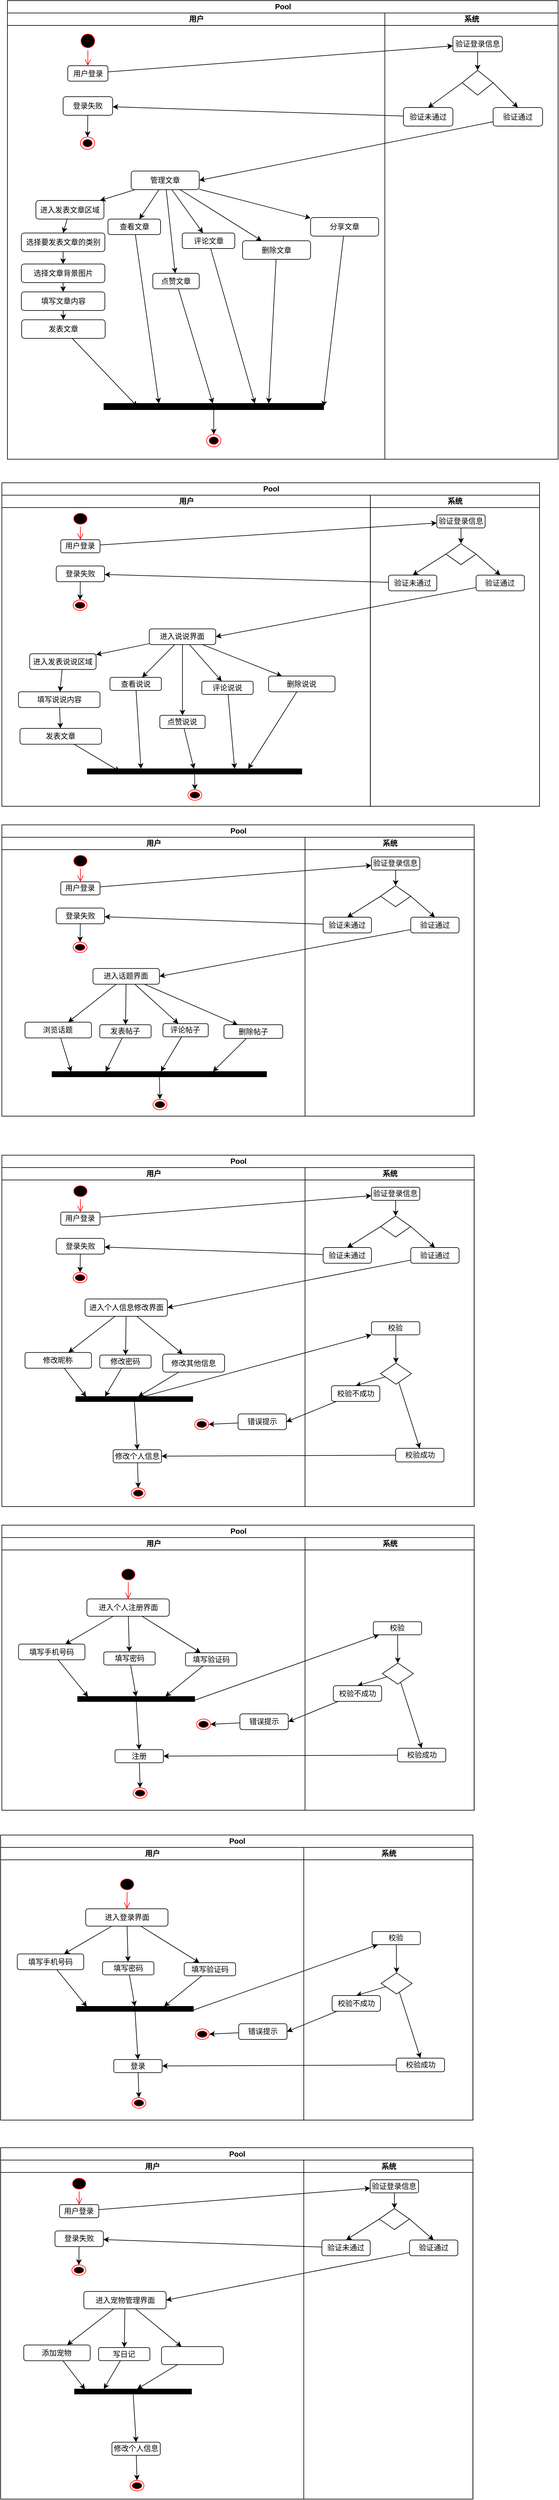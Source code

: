 <mxfile version="10.5.8" type="github"><diagram id="o9x1gfWvhLjzchynyCmW" name="Page-1"><mxGraphModel dx="1158" dy="-403" grid="1" gridSize="10" guides="1" tooltips="1" connect="1" arrows="1" fold="1" page="1" pageScale="1" pageWidth="3000" pageHeight="1169" math="0" shadow="0"><root><mxCell id="0"/><mxCell id="1" parent="0"/><mxCell id="eRmpCJi3VX-l_0v9ZJWC-95" value="" style="group" vertex="1" connectable="0" parent="1"><mxGeometry x="92" y="1199" width="890" height="740" as="geometry"/></mxCell><mxCell id="eRmpCJi3VX-l_0v9ZJWC-1" value="Pool" style="swimlane;html=1;childLayout=stackLayout;resizeParent=1;resizeParentMax=0;startSize=20;" vertex="1" parent="eRmpCJi3VX-l_0v9ZJWC-95"><mxGeometry width="890" height="740" as="geometry"/></mxCell><mxCell id="eRmpCJi3VX-l_0v9ZJWC-9" value="" style="edgeStyle=none;rounded=0;orthogonalLoop=1;jettySize=auto;html=1;" edge="1" parent="eRmpCJi3VX-l_0v9ZJWC-1" source="eRmpCJi3VX-l_0v9ZJWC-5" target="eRmpCJi3VX-l_0v9ZJWC-12"><mxGeometry relative="1" as="geometry"/></mxCell><mxCell id="eRmpCJi3VX-l_0v9ZJWC-2" value="用户" style="swimlane;html=1;startSize=20;" vertex="1" parent="eRmpCJi3VX-l_0v9ZJWC-1"><mxGeometry y="20" width="610" height="720" as="geometry"/></mxCell><mxCell id="eRmpCJi3VX-l_0v9ZJWC-3" value="" style="ellipse;html=1;shape=startState;fillColor=#000000;strokeColor=#ff0000;" vertex="1" parent="eRmpCJi3VX-l_0v9ZJWC-2"><mxGeometry x="115" y="30" width="30" height="30" as="geometry"/></mxCell><mxCell id="eRmpCJi3VX-l_0v9ZJWC-4" value="" style="html=1;verticalAlign=bottom;endArrow=open;endSize=8;strokeColor=#ff0000;entryX=0.5;entryY=0;entryDx=0;entryDy=0;" edge="1" parent="eRmpCJi3VX-l_0v9ZJWC-2" source="eRmpCJi3VX-l_0v9ZJWC-3" target="eRmpCJi3VX-l_0v9ZJWC-5"><mxGeometry relative="1" as="geometry"><mxPoint x="130" y="120" as="targetPoint"/></mxGeometry></mxCell><mxCell id="eRmpCJi3VX-l_0v9ZJWC-5" value="用户登录" style="rounded=1;whiteSpace=wrap;html=1;" vertex="1" parent="eRmpCJi3VX-l_0v9ZJWC-2"><mxGeometry x="97.5" y="85" width="65" height="25" as="geometry"/></mxCell><mxCell id="eRmpCJi3VX-l_0v9ZJWC-6" style="edgeStyle=none;rounded=0;orthogonalLoop=1;jettySize=auto;html=1;entryX=0.5;entryY=0;entryDx=0;entryDy=0;" edge="1" parent="eRmpCJi3VX-l_0v9ZJWC-2" source="eRmpCJi3VX-l_0v9ZJWC-7" target="eRmpCJi3VX-l_0v9ZJWC-8"><mxGeometry relative="1" as="geometry"/></mxCell><mxCell id="eRmpCJi3VX-l_0v9ZJWC-7" value="登录失败" style="rounded=1;whiteSpace=wrap;html=1;" vertex="1" parent="eRmpCJi3VX-l_0v9ZJWC-2"><mxGeometry x="90" y="135" width="80" height="30" as="geometry"/></mxCell><mxCell id="eRmpCJi3VX-l_0v9ZJWC-8" value="" style="ellipse;html=1;shape=endState;fillColor=#000000;strokeColor=#ff0000;" vertex="1" parent="eRmpCJi3VX-l_0v9ZJWC-2"><mxGeometry x="118" y="200" width="23" height="20" as="geometry"/></mxCell><mxCell id="eRmpCJi3VX-l_0v9ZJWC-76" value="" style="edgeStyle=none;rounded=0;orthogonalLoop=1;jettySize=auto;html=1;" edge="1" parent="eRmpCJi3VX-l_0v9ZJWC-2" source="eRmpCJi3VX-l_0v9ZJWC-19" target="eRmpCJi3VX-l_0v9ZJWC-75"><mxGeometry relative="1" as="geometry"/></mxCell><mxCell id="eRmpCJi3VX-l_0v9ZJWC-78" style="edgeStyle=none;rounded=0;orthogonalLoop=1;jettySize=auto;html=1;" edge="1" parent="eRmpCJi3VX-l_0v9ZJWC-2" source="eRmpCJi3VX-l_0v9ZJWC-19" target="eRmpCJi3VX-l_0v9ZJWC-51"><mxGeometry relative="1" as="geometry"/></mxCell><mxCell id="eRmpCJi3VX-l_0v9ZJWC-80" value="" style="edgeStyle=none;rounded=0;orthogonalLoop=1;jettySize=auto;html=1;" edge="1" parent="eRmpCJi3VX-l_0v9ZJWC-2" source="eRmpCJi3VX-l_0v9ZJWC-19" target="eRmpCJi3VX-l_0v9ZJWC-79"><mxGeometry relative="1" as="geometry"/></mxCell><mxCell id="eRmpCJi3VX-l_0v9ZJWC-82" value="" style="edgeStyle=none;rounded=0;orthogonalLoop=1;jettySize=auto;html=1;" edge="1" parent="eRmpCJi3VX-l_0v9ZJWC-2" source="eRmpCJi3VX-l_0v9ZJWC-19" target="eRmpCJi3VX-l_0v9ZJWC-81"><mxGeometry relative="1" as="geometry"/></mxCell><mxCell id="eRmpCJi3VX-l_0v9ZJWC-84" value="" style="edgeStyle=none;rounded=0;orthogonalLoop=1;jettySize=auto;html=1;" edge="1" parent="eRmpCJi3VX-l_0v9ZJWC-2" source="eRmpCJi3VX-l_0v9ZJWC-19" target="eRmpCJi3VX-l_0v9ZJWC-83"><mxGeometry relative="1" as="geometry"/></mxCell><mxCell id="eRmpCJi3VX-l_0v9ZJWC-86" value="" style="edgeStyle=none;rounded=0;orthogonalLoop=1;jettySize=auto;html=1;" edge="1" parent="eRmpCJi3VX-l_0v9ZJWC-2" source="eRmpCJi3VX-l_0v9ZJWC-19" target="eRmpCJi3VX-l_0v9ZJWC-85"><mxGeometry relative="1" as="geometry"/></mxCell><mxCell id="eRmpCJi3VX-l_0v9ZJWC-19" value="管理文章" style="rounded=1;whiteSpace=wrap;html=1;" vertex="1" parent="eRmpCJi3VX-l_0v9ZJWC-2"><mxGeometry x="200" y="255" width="110" height="30" as="geometry"/></mxCell><mxCell id="eRmpCJi3VX-l_0v9ZJWC-92" style="edgeStyle=none;rounded=0;orthogonalLoop=1;jettySize=auto;html=1;entryX=1;entryY=0.5;entryDx=0;entryDy=0;" edge="1" parent="eRmpCJi3VX-l_0v9ZJWC-2" source="eRmpCJi3VX-l_0v9ZJWC-85" target="eRmpCJi3VX-l_0v9ZJWC-66"><mxGeometry relative="1" as="geometry"/></mxCell><mxCell id="eRmpCJi3VX-l_0v9ZJWC-85" value="分享文章" style="rounded=1;whiteSpace=wrap;html=1;" vertex="1" parent="eRmpCJi3VX-l_0v9ZJWC-2"><mxGeometry x="490" y="330" width="110" height="30" as="geometry"/></mxCell><mxCell id="eRmpCJi3VX-l_0v9ZJWC-91" style="edgeStyle=none;rounded=0;orthogonalLoop=1;jettySize=auto;html=1;entryX=0.75;entryY=0;entryDx=0;entryDy=0;" edge="1" parent="eRmpCJi3VX-l_0v9ZJWC-2" source="eRmpCJi3VX-l_0v9ZJWC-83" target="eRmpCJi3VX-l_0v9ZJWC-66"><mxGeometry relative="1" as="geometry"/></mxCell><mxCell id="eRmpCJi3VX-l_0v9ZJWC-83" value="删除文章" style="rounded=1;whiteSpace=wrap;html=1;" vertex="1" parent="eRmpCJi3VX-l_0v9ZJWC-2"><mxGeometry x="380" y="367.5" width="110" height="30" as="geometry"/></mxCell><mxCell id="eRmpCJi3VX-l_0v9ZJWC-90" style="edgeStyle=none;rounded=0;orthogonalLoop=1;jettySize=auto;html=1;entryX=0.687;entryY=0;entryDx=0;entryDy=0;entryPerimeter=0;" edge="1" parent="eRmpCJi3VX-l_0v9ZJWC-2" source="eRmpCJi3VX-l_0v9ZJWC-81" target="eRmpCJi3VX-l_0v9ZJWC-66"><mxGeometry relative="1" as="geometry"/></mxCell><mxCell id="eRmpCJi3VX-l_0v9ZJWC-81" value="评论文章" style="rounded=1;whiteSpace=wrap;html=1;" vertex="1" parent="eRmpCJi3VX-l_0v9ZJWC-2"><mxGeometry x="282.5" y="355" width="85" height="25" as="geometry"/></mxCell><mxCell id="eRmpCJi3VX-l_0v9ZJWC-89" style="edgeStyle=none;rounded=0;orthogonalLoop=1;jettySize=auto;html=1;" edge="1" parent="eRmpCJi3VX-l_0v9ZJWC-2" source="eRmpCJi3VX-l_0v9ZJWC-79" target="eRmpCJi3VX-l_0v9ZJWC-66"><mxGeometry relative="1" as="geometry"><mxPoint x="295" y="627" as="targetPoint"/></mxGeometry></mxCell><mxCell id="eRmpCJi3VX-l_0v9ZJWC-79" value="点赞文章" style="rounded=1;whiteSpace=wrap;html=1;" vertex="1" parent="eRmpCJi3VX-l_0v9ZJWC-2"><mxGeometry x="235" y="420" width="75" height="25" as="geometry"/></mxCell><mxCell id="eRmpCJi3VX-l_0v9ZJWC-77" style="edgeStyle=none;rounded=0;orthogonalLoop=1;jettySize=auto;html=1;entryX=0.5;entryY=0;entryDx=0;entryDy=0;" edge="1" parent="eRmpCJi3VX-l_0v9ZJWC-2" source="eRmpCJi3VX-l_0v9ZJWC-75" target="eRmpCJi3VX-l_0v9ZJWC-21"><mxGeometry relative="1" as="geometry"/></mxCell><mxCell id="eRmpCJi3VX-l_0v9ZJWC-75" value="进入发表文章区域" style="rounded=1;whiteSpace=wrap;html=1;" vertex="1" parent="eRmpCJi3VX-l_0v9ZJWC-2"><mxGeometry x="46" y="302.5" width="110" height="30" as="geometry"/></mxCell><mxCell id="eRmpCJi3VX-l_0v9ZJWC-24" value="" style="edgeStyle=none;rounded=0;orthogonalLoop=1;jettySize=auto;html=1;" edge="1" parent="eRmpCJi3VX-l_0v9ZJWC-2" source="eRmpCJi3VX-l_0v9ZJWC-21" target="eRmpCJi3VX-l_0v9ZJWC-23"><mxGeometry relative="1" as="geometry"/></mxCell><mxCell id="eRmpCJi3VX-l_0v9ZJWC-21" value="选择要发表文章的类别" style="rounded=1;whiteSpace=wrap;html=1;" vertex="1" parent="eRmpCJi3VX-l_0v9ZJWC-2"><mxGeometry x="22.5" y="355" width="135" height="30" as="geometry"/></mxCell><mxCell id="eRmpCJi3VX-l_0v9ZJWC-26" value="" style="edgeStyle=none;rounded=0;orthogonalLoop=1;jettySize=auto;html=1;" edge="1" parent="eRmpCJi3VX-l_0v9ZJWC-2" source="eRmpCJi3VX-l_0v9ZJWC-23" target="eRmpCJi3VX-l_0v9ZJWC-25"><mxGeometry relative="1" as="geometry"/></mxCell><mxCell id="eRmpCJi3VX-l_0v9ZJWC-23" value="选择文章背景图片" style="rounded=1;whiteSpace=wrap;html=1;" vertex="1" parent="eRmpCJi3VX-l_0v9ZJWC-2"><mxGeometry x="22.5" y="405" width="135" height="30" as="geometry"/></mxCell><mxCell id="eRmpCJi3VX-l_0v9ZJWC-28" value="" style="edgeStyle=none;rounded=0;orthogonalLoop=1;jettySize=auto;html=1;" edge="1" parent="eRmpCJi3VX-l_0v9ZJWC-2" source="eRmpCJi3VX-l_0v9ZJWC-25" target="eRmpCJi3VX-l_0v9ZJWC-27"><mxGeometry relative="1" as="geometry"/></mxCell><mxCell id="eRmpCJi3VX-l_0v9ZJWC-25" value="填写文章内容" style="rounded=1;whiteSpace=wrap;html=1;" vertex="1" parent="eRmpCJi3VX-l_0v9ZJWC-2"><mxGeometry x="22.5" y="450" width="135" height="30" as="geometry"/></mxCell><mxCell id="eRmpCJi3VX-l_0v9ZJWC-87" style="edgeStyle=none;rounded=0;orthogonalLoop=1;jettySize=auto;html=1;entryX=0.152;entryY=0.5;entryDx=0;entryDy=0;entryPerimeter=0;" edge="1" parent="eRmpCJi3VX-l_0v9ZJWC-2" source="eRmpCJi3VX-l_0v9ZJWC-27" target="eRmpCJi3VX-l_0v9ZJWC-66"><mxGeometry relative="1" as="geometry"/></mxCell><mxCell id="eRmpCJi3VX-l_0v9ZJWC-27" value="发表文章" style="rounded=1;whiteSpace=wrap;html=1;" vertex="1" parent="eRmpCJi3VX-l_0v9ZJWC-2"><mxGeometry x="23" y="495" width="135" height="30" as="geometry"/></mxCell><mxCell id="eRmpCJi3VX-l_0v9ZJWC-94" style="edgeStyle=none;rounded=0;orthogonalLoop=1;jettySize=auto;html=1;" edge="1" parent="eRmpCJi3VX-l_0v9ZJWC-2" source="eRmpCJi3VX-l_0v9ZJWC-66" target="eRmpCJi3VX-l_0v9ZJWC-72"><mxGeometry relative="1" as="geometry"/></mxCell><mxCell id="eRmpCJi3VX-l_0v9ZJWC-66" value="" style="rounded=0;whiteSpace=wrap;html=1;fillColor=#000000;" vertex="1" parent="eRmpCJi3VX-l_0v9ZJWC-2"><mxGeometry x="156" y="630" width="355" height="10" as="geometry"/></mxCell><mxCell id="eRmpCJi3VX-l_0v9ZJWC-72" value="" style="ellipse;html=1;shape=endState;fillColor=#000000;strokeColor=#ff0000;" vertex="1" parent="eRmpCJi3VX-l_0v9ZJWC-2"><mxGeometry x="322" y="680" width="23" height="20" as="geometry"/></mxCell><mxCell id="eRmpCJi3VX-l_0v9ZJWC-88" style="edgeStyle=none;rounded=0;orthogonalLoop=1;jettySize=auto;html=1;entryX=0.25;entryY=0;entryDx=0;entryDy=0;" edge="1" parent="eRmpCJi3VX-l_0v9ZJWC-2" source="eRmpCJi3VX-l_0v9ZJWC-51" target="eRmpCJi3VX-l_0v9ZJWC-66"><mxGeometry relative="1" as="geometry"/></mxCell><mxCell id="eRmpCJi3VX-l_0v9ZJWC-51" value="查看文章" style="rounded=1;whiteSpace=wrap;html=1;" vertex="1" parent="eRmpCJi3VX-l_0v9ZJWC-2"><mxGeometry x="162.5" y="332.5" width="85" height="25" as="geometry"/></mxCell><mxCell id="eRmpCJi3VX-l_0v9ZJWC-10" value="系统" style="swimlane;html=1;startSize=20;" vertex="1" parent="eRmpCJi3VX-l_0v9ZJWC-1"><mxGeometry x="610" y="20" width="280" height="720" as="geometry"/></mxCell><mxCell id="eRmpCJi3VX-l_0v9ZJWC-11" style="edgeStyle=none;rounded=0;orthogonalLoop=1;jettySize=auto;html=1;" edge="1" parent="eRmpCJi3VX-l_0v9ZJWC-10" source="eRmpCJi3VX-l_0v9ZJWC-12" target="eRmpCJi3VX-l_0v9ZJWC-15"><mxGeometry relative="1" as="geometry"/></mxCell><mxCell id="eRmpCJi3VX-l_0v9ZJWC-12" value="验证登录信息" style="rounded=1;whiteSpace=wrap;html=1;" vertex="1" parent="eRmpCJi3VX-l_0v9ZJWC-10"><mxGeometry x="110" y="37.5" width="80" height="25" as="geometry"/></mxCell><mxCell id="eRmpCJi3VX-l_0v9ZJWC-13" style="edgeStyle=none;rounded=0;orthogonalLoop=1;jettySize=auto;html=1;exitX=0;exitY=0.5;exitDx=0;exitDy=0;entryX=0.5;entryY=0;entryDx=0;entryDy=0;" edge="1" parent="eRmpCJi3VX-l_0v9ZJWC-10" source="eRmpCJi3VX-l_0v9ZJWC-15" target="eRmpCJi3VX-l_0v9ZJWC-16"><mxGeometry relative="1" as="geometry"/></mxCell><mxCell id="eRmpCJi3VX-l_0v9ZJWC-14" style="edgeStyle=none;rounded=0;orthogonalLoop=1;jettySize=auto;html=1;exitX=1;exitY=0.5;exitDx=0;exitDy=0;entryX=0.5;entryY=0;entryDx=0;entryDy=0;" edge="1" parent="eRmpCJi3VX-l_0v9ZJWC-10" source="eRmpCJi3VX-l_0v9ZJWC-15" target="eRmpCJi3VX-l_0v9ZJWC-17"><mxGeometry relative="1" as="geometry"/></mxCell><mxCell id="eRmpCJi3VX-l_0v9ZJWC-15" value="" style="rhombus;whiteSpace=wrap;html=1;" vertex="1" parent="eRmpCJi3VX-l_0v9ZJWC-10"><mxGeometry x="125" y="92.5" width="50" height="40" as="geometry"/></mxCell><mxCell id="eRmpCJi3VX-l_0v9ZJWC-16" value="验证未通过" style="rounded=1;whiteSpace=wrap;html=1;" vertex="1" parent="eRmpCJi3VX-l_0v9ZJWC-10"><mxGeometry x="30" y="152.5" width="80" height="30" as="geometry"/></mxCell><mxCell id="eRmpCJi3VX-l_0v9ZJWC-17" value="验证通过" style="rounded=1;whiteSpace=wrap;html=1;" vertex="1" parent="eRmpCJi3VX-l_0v9ZJWC-10"><mxGeometry x="175" y="152.5" width="80" height="30" as="geometry"/></mxCell><mxCell id="eRmpCJi3VX-l_0v9ZJWC-18" style="edgeStyle=none;rounded=0;orthogonalLoop=1;jettySize=auto;html=1;" edge="1" parent="eRmpCJi3VX-l_0v9ZJWC-1" source="eRmpCJi3VX-l_0v9ZJWC-16" target="eRmpCJi3VX-l_0v9ZJWC-7"><mxGeometry relative="1" as="geometry"/></mxCell><mxCell id="eRmpCJi3VX-l_0v9ZJWC-20" style="rounded=0;orthogonalLoop=1;jettySize=auto;html=1;entryX=1;entryY=0.5;entryDx=0;entryDy=0;" edge="1" parent="eRmpCJi3VX-l_0v9ZJWC-1" source="eRmpCJi3VX-l_0v9ZJWC-17" target="eRmpCJi3VX-l_0v9ZJWC-19"><mxGeometry relative="1" as="geometry"/></mxCell><mxCell id="eRmpCJi3VX-l_0v9ZJWC-148" value="" style="group" vertex="1" connectable="0" parent="1"><mxGeometry x="83" y="1977" width="869" height="522" as="geometry"/></mxCell><mxCell id="eRmpCJi3VX-l_0v9ZJWC-97" value="Pool" style="swimlane;html=1;childLayout=stackLayout;resizeParent=1;resizeParentMax=0;startSize=20;" vertex="1" parent="eRmpCJi3VX-l_0v9ZJWC-148"><mxGeometry width="869" height="522" as="geometry"/></mxCell><mxCell id="eRmpCJi3VX-l_0v9ZJWC-98" value="" style="edgeStyle=none;rounded=0;orthogonalLoop=1;jettySize=auto;html=1;" edge="1" parent="eRmpCJi3VX-l_0v9ZJWC-97" source="eRmpCJi3VX-l_0v9ZJWC-102" target="eRmpCJi3VX-l_0v9ZJWC-138"><mxGeometry relative="1" as="geometry"/></mxCell><mxCell id="eRmpCJi3VX-l_0v9ZJWC-99" value="用户" style="swimlane;html=1;startSize=20;" vertex="1" parent="eRmpCJi3VX-l_0v9ZJWC-97"><mxGeometry y="20" width="595.607" height="502" as="geometry"/></mxCell><mxCell id="eRmpCJi3VX-l_0v9ZJWC-100" value="" style="ellipse;html=1;shape=startState;fillColor=#000000;strokeColor=#ff0000;" vertex="1" parent="eRmpCJi3VX-l_0v9ZJWC-99"><mxGeometry x="112.287" y="25.378" width="29.292" height="25.378" as="geometry"/></mxCell><mxCell id="eRmpCJi3VX-l_0v9ZJWC-101" value="" style="html=1;verticalAlign=bottom;endArrow=open;endSize=8;strokeColor=#ff0000;entryX=0.5;entryY=0;entryDx=0;entryDy=0;" edge="1" parent="eRmpCJi3VX-l_0v9ZJWC-99" source="eRmpCJi3VX-l_0v9ZJWC-100" target="eRmpCJi3VX-l_0v9ZJWC-102"><mxGeometry relative="1" as="geometry"><mxPoint x="126.933" y="101.511" as="targetPoint"/></mxGeometry></mxCell><mxCell id="eRmpCJi3VX-l_0v9ZJWC-102" value="用户登录" style="rounded=1;whiteSpace=wrap;html=1;" vertex="1" parent="eRmpCJi3VX-l_0v9ZJWC-99"><mxGeometry x="95.199" y="71.904" width="63.466" height="21.148" as="geometry"/></mxCell><mxCell id="eRmpCJi3VX-l_0v9ZJWC-103" style="edgeStyle=none;rounded=0;orthogonalLoop=1;jettySize=auto;html=1;entryX=0.5;entryY=0;entryDx=0;entryDy=0;" edge="1" parent="eRmpCJi3VX-l_0v9ZJWC-99" source="eRmpCJi3VX-l_0v9ZJWC-104" target="eRmpCJi3VX-l_0v9ZJWC-105"><mxGeometry relative="1" as="geometry"/></mxCell><mxCell id="eRmpCJi3VX-l_0v9ZJWC-104" value="登录失败" style="rounded=1;whiteSpace=wrap;html=1;" vertex="1" parent="eRmpCJi3VX-l_0v9ZJWC-99"><mxGeometry x="87.876" y="114.2" width="78.112" height="25.378" as="geometry"/></mxCell><mxCell id="eRmpCJi3VX-l_0v9ZJWC-105" value="" style="ellipse;html=1;shape=endState;fillColor=#000000;strokeColor=#ff0000;" vertex="1" parent="eRmpCJi3VX-l_0v9ZJWC-99"><mxGeometry x="115.216" y="169.185" width="22.457" height="16.918" as="geometry"/></mxCell><mxCell id="eRmpCJi3VX-l_0v9ZJWC-106" value="" style="edgeStyle=none;rounded=0;orthogonalLoop=1;jettySize=auto;html=1;" edge="1" parent="eRmpCJi3VX-l_0v9ZJWC-99" source="eRmpCJi3VX-l_0v9ZJWC-112" target="eRmpCJi3VX-l_0v9ZJWC-122"><mxGeometry relative="1" as="geometry"/></mxCell><mxCell id="eRmpCJi3VX-l_0v9ZJWC-107" style="edgeStyle=none;rounded=0;orthogonalLoop=1;jettySize=auto;html=1;" edge="1" parent="eRmpCJi3VX-l_0v9ZJWC-99" source="eRmpCJi3VX-l_0v9ZJWC-112" target="eRmpCJi3VX-l_0v9ZJWC-135"><mxGeometry relative="1" as="geometry"/></mxCell><mxCell id="eRmpCJi3VX-l_0v9ZJWC-108" value="" style="edgeStyle=none;rounded=0;orthogonalLoop=1;jettySize=auto;html=1;" edge="1" parent="eRmpCJi3VX-l_0v9ZJWC-99" source="eRmpCJi3VX-l_0v9ZJWC-112" target="eRmpCJi3VX-l_0v9ZJWC-120"><mxGeometry relative="1" as="geometry"/></mxCell><mxCell id="eRmpCJi3VX-l_0v9ZJWC-109" value="" style="edgeStyle=none;rounded=0;orthogonalLoop=1;jettySize=auto;html=1;" edge="1" parent="eRmpCJi3VX-l_0v9ZJWC-99" source="eRmpCJi3VX-l_0v9ZJWC-112" target="eRmpCJi3VX-l_0v9ZJWC-118"><mxGeometry relative="1" as="geometry"/></mxCell><mxCell id="eRmpCJi3VX-l_0v9ZJWC-110" value="" style="edgeStyle=none;rounded=0;orthogonalLoop=1;jettySize=auto;html=1;" edge="1" parent="eRmpCJi3VX-l_0v9ZJWC-99" source="eRmpCJi3VX-l_0v9ZJWC-112" target="eRmpCJi3VX-l_0v9ZJWC-116"><mxGeometry relative="1" as="geometry"/></mxCell><mxCell id="eRmpCJi3VX-l_0v9ZJWC-112" value="进入说说界面" style="rounded=1;whiteSpace=wrap;html=1;" vertex="1" parent="eRmpCJi3VX-l_0v9ZJWC-99"><mxGeometry x="238.243" y="215.711" width="107.404" height="25.378" as="geometry"/></mxCell><mxCell id="eRmpCJi3VX-l_0v9ZJWC-115" style="edgeStyle=none;rounded=0;orthogonalLoop=1;jettySize=auto;html=1;entryX=0.75;entryY=0;entryDx=0;entryDy=0;" edge="1" parent="eRmpCJi3VX-l_0v9ZJWC-99" source="eRmpCJi3VX-l_0v9ZJWC-116" target="eRmpCJi3VX-l_0v9ZJWC-132"><mxGeometry relative="1" as="geometry"/></mxCell><mxCell id="eRmpCJi3VX-l_0v9ZJWC-116" value="删除说说" style="rounded=1;whiteSpace=wrap;html=1;" vertex="1" parent="eRmpCJi3VX-l_0v9ZJWC-99"><mxGeometry x="431.083" y="291.844" width="107.404" height="25.378" as="geometry"/></mxCell><mxCell id="eRmpCJi3VX-l_0v9ZJWC-117" style="edgeStyle=none;rounded=0;orthogonalLoop=1;jettySize=auto;html=1;entryX=0.687;entryY=0;entryDx=0;entryDy=0;entryPerimeter=0;" edge="1" parent="eRmpCJi3VX-l_0v9ZJWC-99" source="eRmpCJi3VX-l_0v9ZJWC-118" target="eRmpCJi3VX-l_0v9ZJWC-132"><mxGeometry relative="1" as="geometry"/></mxCell><mxCell id="eRmpCJi3VX-l_0v9ZJWC-118" value="评论说说" style="rounded=1;whiteSpace=wrap;html=1;" vertex="1" parent="eRmpCJi3VX-l_0v9ZJWC-99"><mxGeometry x="323.19" y="300.303" width="82.994" height="21.148" as="geometry"/></mxCell><mxCell id="eRmpCJi3VX-l_0v9ZJWC-119" style="edgeStyle=none;rounded=0;orthogonalLoop=1;jettySize=auto;html=1;" edge="1" parent="eRmpCJi3VX-l_0v9ZJWC-99" source="eRmpCJi3VX-l_0v9ZJWC-120" target="eRmpCJi3VX-l_0v9ZJWC-132"><mxGeometry relative="1" as="geometry"><mxPoint x="288.039" y="530.395" as="targetPoint"/></mxGeometry></mxCell><mxCell id="eRmpCJi3VX-l_0v9ZJWC-120" value="点赞说说" style="rounded=1;whiteSpace=wrap;html=1;" vertex="1" parent="eRmpCJi3VX-l_0v9ZJWC-99"><mxGeometry x="255.33" y="355.288" width="73.23" height="21.148" as="geometry"/></mxCell><mxCell id="eRmpCJi3VX-l_0v9ZJWC-121" style="edgeStyle=none;rounded=0;orthogonalLoop=1;jettySize=auto;html=1;" edge="1" parent="eRmpCJi3VX-l_0v9ZJWC-99" source="eRmpCJi3VX-l_0v9ZJWC-122" target="eRmpCJi3VX-l_0v9ZJWC-128"><mxGeometry relative="1" as="geometry"><mxPoint x="87.876" y="300.303" as="targetPoint"/></mxGeometry></mxCell><mxCell id="eRmpCJi3VX-l_0v9ZJWC-122" value="进入发表说说区域" style="rounded=1;whiteSpace=wrap;html=1;" vertex="1" parent="eRmpCJi3VX-l_0v9ZJWC-99"><mxGeometry x="44.915" y="255.892" width="107.404" height="25.378" as="geometry"/></mxCell><mxCell id="eRmpCJi3VX-l_0v9ZJWC-127" value="" style="edgeStyle=none;rounded=0;orthogonalLoop=1;jettySize=auto;html=1;" edge="1" parent="eRmpCJi3VX-l_0v9ZJWC-99" source="eRmpCJi3VX-l_0v9ZJWC-128" target="eRmpCJi3VX-l_0v9ZJWC-130"><mxGeometry relative="1" as="geometry"/></mxCell><mxCell id="eRmpCJi3VX-l_0v9ZJWC-128" value="填写说说内容" style="rounded=1;whiteSpace=wrap;html=1;" vertex="1" parent="eRmpCJi3VX-l_0v9ZJWC-99"><mxGeometry x="26.851" y="317.222" width="131.815" height="25.378" as="geometry"/></mxCell><mxCell id="eRmpCJi3VX-l_0v9ZJWC-129" style="edgeStyle=none;rounded=0;orthogonalLoop=1;jettySize=auto;html=1;entryX=0.152;entryY=0.5;entryDx=0;entryDy=0;entryPerimeter=0;" edge="1" parent="eRmpCJi3VX-l_0v9ZJWC-99" source="eRmpCJi3VX-l_0v9ZJWC-130" target="eRmpCJi3VX-l_0v9ZJWC-132"><mxGeometry relative="1" as="geometry"/></mxCell><mxCell id="eRmpCJi3VX-l_0v9ZJWC-130" value="发表文章" style="rounded=1;whiteSpace=wrap;html=1;" vertex="1" parent="eRmpCJi3VX-l_0v9ZJWC-99"><mxGeometry x="29.292" y="376.436" width="131.815" height="25.378" as="geometry"/></mxCell><mxCell id="eRmpCJi3VX-l_0v9ZJWC-131" style="edgeStyle=none;rounded=0;orthogonalLoop=1;jettySize=auto;html=1;" edge="1" parent="eRmpCJi3VX-l_0v9ZJWC-99" source="eRmpCJi3VX-l_0v9ZJWC-132" target="eRmpCJi3VX-l_0v9ZJWC-133"><mxGeometry relative="1" as="geometry"/></mxCell><mxCell id="eRmpCJi3VX-l_0v9ZJWC-132" value="" style="rounded=0;whiteSpace=wrap;html=1;fillColor=#000000;" vertex="1" parent="eRmpCJi3VX-l_0v9ZJWC-99"><mxGeometry x="138.161" y="441.573" width="346.624" height="8.459" as="geometry"/></mxCell><mxCell id="eRmpCJi3VX-l_0v9ZJWC-133" value="" style="ellipse;html=1;shape=endState;fillColor=#000000;strokeColor=#ff0000;" vertex="1" parent="eRmpCJi3VX-l_0v9ZJWC-99"><mxGeometry x="300.733" y="475.41" width="22.457" height="16.918" as="geometry"/></mxCell><mxCell id="eRmpCJi3VX-l_0v9ZJWC-134" style="edgeStyle=none;rounded=0;orthogonalLoop=1;jettySize=auto;html=1;entryX=0.25;entryY=0;entryDx=0;entryDy=0;" edge="1" parent="eRmpCJi3VX-l_0v9ZJWC-99" source="eRmpCJi3VX-l_0v9ZJWC-135" target="eRmpCJi3VX-l_0v9ZJWC-132"><mxGeometry relative="1" as="geometry"/></mxCell><mxCell id="eRmpCJi3VX-l_0v9ZJWC-135" value="查看说说" style="rounded=1;whiteSpace=wrap;html=1;" vertex="1" parent="eRmpCJi3VX-l_0v9ZJWC-99"><mxGeometry x="174.776" y="293.959" width="82.994" height="21.148" as="geometry"/></mxCell><mxCell id="eRmpCJi3VX-l_0v9ZJWC-136" value="系统" style="swimlane;html=1;startSize=20;" vertex="1" parent="eRmpCJi3VX-l_0v9ZJWC-97"><mxGeometry x="595.607" y="20" width="273.393" height="502" as="geometry"/></mxCell><mxCell id="eRmpCJi3VX-l_0v9ZJWC-137" style="edgeStyle=none;rounded=0;orthogonalLoop=1;jettySize=auto;html=1;" edge="1" parent="eRmpCJi3VX-l_0v9ZJWC-136" source="eRmpCJi3VX-l_0v9ZJWC-138" target="eRmpCJi3VX-l_0v9ZJWC-141"><mxGeometry relative="1" as="geometry"/></mxCell><mxCell id="eRmpCJi3VX-l_0v9ZJWC-138" value="验证登录信息" style="rounded=1;whiteSpace=wrap;html=1;" vertex="1" parent="eRmpCJi3VX-l_0v9ZJWC-136"><mxGeometry x="107.404" y="31.722" width="78.112" height="21.148" as="geometry"/></mxCell><mxCell id="eRmpCJi3VX-l_0v9ZJWC-139" style="edgeStyle=none;rounded=0;orthogonalLoop=1;jettySize=auto;html=1;exitX=0;exitY=0.5;exitDx=0;exitDy=0;entryX=0.5;entryY=0;entryDx=0;entryDy=0;" edge="1" parent="eRmpCJi3VX-l_0v9ZJWC-136" source="eRmpCJi3VX-l_0v9ZJWC-141" target="eRmpCJi3VX-l_0v9ZJWC-142"><mxGeometry relative="1" as="geometry"/></mxCell><mxCell id="eRmpCJi3VX-l_0v9ZJWC-140" style="edgeStyle=none;rounded=0;orthogonalLoop=1;jettySize=auto;html=1;exitX=1;exitY=0.5;exitDx=0;exitDy=0;entryX=0.5;entryY=0;entryDx=0;entryDy=0;" edge="1" parent="eRmpCJi3VX-l_0v9ZJWC-136" source="eRmpCJi3VX-l_0v9ZJWC-141" target="eRmpCJi3VX-l_0v9ZJWC-143"><mxGeometry relative="1" as="geometry"/></mxCell><mxCell id="eRmpCJi3VX-l_0v9ZJWC-141" value="" style="rhombus;whiteSpace=wrap;html=1;" vertex="1" parent="eRmpCJi3VX-l_0v9ZJWC-136"><mxGeometry x="122.051" y="78.248" width="48.82" height="33.837" as="geometry"/></mxCell><mxCell id="eRmpCJi3VX-l_0v9ZJWC-142" value="验证未通过" style="rounded=1;whiteSpace=wrap;html=1;" vertex="1" parent="eRmpCJi3VX-l_0v9ZJWC-136"><mxGeometry x="29.292" y="129.003" width="78.112" height="25.378" as="geometry"/></mxCell><mxCell id="eRmpCJi3VX-l_0v9ZJWC-143" value="验证通过" style="rounded=1;whiteSpace=wrap;html=1;" vertex="1" parent="eRmpCJi3VX-l_0v9ZJWC-136"><mxGeometry x="170.871" y="129.003" width="78.112" height="25.378" as="geometry"/></mxCell><mxCell id="eRmpCJi3VX-l_0v9ZJWC-144" style="edgeStyle=none;rounded=0;orthogonalLoop=1;jettySize=auto;html=1;" edge="1" parent="eRmpCJi3VX-l_0v9ZJWC-97" source="eRmpCJi3VX-l_0v9ZJWC-142" target="eRmpCJi3VX-l_0v9ZJWC-104"><mxGeometry relative="1" as="geometry"/></mxCell><mxCell id="eRmpCJi3VX-l_0v9ZJWC-145" style="rounded=0;orthogonalLoop=1;jettySize=auto;html=1;entryX=1;entryY=0.5;entryDx=0;entryDy=0;" edge="1" parent="eRmpCJi3VX-l_0v9ZJWC-97" source="eRmpCJi3VX-l_0v9ZJWC-143" target="eRmpCJi3VX-l_0v9ZJWC-112"><mxGeometry relative="1" as="geometry"/></mxCell><mxCell id="eRmpCJi3VX-l_0v9ZJWC-150" value="Pool" style="swimlane;html=1;childLayout=stackLayout;resizeParent=1;resizeParentMax=0;startSize=20;" vertex="1" parent="1"><mxGeometry x="83" y="2529" width="763.393" height="470" as="geometry"/></mxCell><mxCell id="eRmpCJi3VX-l_0v9ZJWC-151" value="" style="edgeStyle=none;rounded=0;orthogonalLoop=1;jettySize=auto;html=1;" edge="1" parent="eRmpCJi3VX-l_0v9ZJWC-150" source="eRmpCJi3VX-l_0v9ZJWC-155" target="eRmpCJi3VX-l_0v9ZJWC-184"><mxGeometry relative="1" as="geometry"/></mxCell><mxCell id="eRmpCJi3VX-l_0v9ZJWC-152" value="用户" style="swimlane;html=1;startSize=20;" vertex="1" parent="eRmpCJi3VX-l_0v9ZJWC-150"><mxGeometry y="20" width="490" height="450" as="geometry"/></mxCell><mxCell id="eRmpCJi3VX-l_0v9ZJWC-153" value="" style="ellipse;html=1;shape=startState;fillColor=#000000;strokeColor=#ff0000;" vertex="1" parent="eRmpCJi3VX-l_0v9ZJWC-152"><mxGeometry x="112.287" y="25.378" width="29.292" height="25.378" as="geometry"/></mxCell><mxCell id="eRmpCJi3VX-l_0v9ZJWC-154" value="" style="html=1;verticalAlign=bottom;endArrow=open;endSize=8;strokeColor=#ff0000;entryX=0.5;entryY=0;entryDx=0;entryDy=0;" edge="1" parent="eRmpCJi3VX-l_0v9ZJWC-152" source="eRmpCJi3VX-l_0v9ZJWC-153" target="eRmpCJi3VX-l_0v9ZJWC-155"><mxGeometry relative="1" as="geometry"><mxPoint x="126.933" y="101.511" as="targetPoint"/></mxGeometry></mxCell><mxCell id="eRmpCJi3VX-l_0v9ZJWC-155" value="用户登录" style="rounded=1;whiteSpace=wrap;html=1;" vertex="1" parent="eRmpCJi3VX-l_0v9ZJWC-152"><mxGeometry x="95.199" y="71.904" width="63.466" height="21.148" as="geometry"/></mxCell><mxCell id="eRmpCJi3VX-l_0v9ZJWC-156" style="edgeStyle=none;rounded=0;orthogonalLoop=1;jettySize=auto;html=1;entryX=0.5;entryY=0;entryDx=0;entryDy=0;" edge="1" parent="eRmpCJi3VX-l_0v9ZJWC-152" source="eRmpCJi3VX-l_0v9ZJWC-157" target="eRmpCJi3VX-l_0v9ZJWC-158"><mxGeometry relative="1" as="geometry"/></mxCell><mxCell id="eRmpCJi3VX-l_0v9ZJWC-157" value="登录失败" style="rounded=1;whiteSpace=wrap;html=1;" vertex="1" parent="eRmpCJi3VX-l_0v9ZJWC-152"><mxGeometry x="87.876" y="114.2" width="78.112" height="25.378" as="geometry"/></mxCell><mxCell id="eRmpCJi3VX-l_0v9ZJWC-158" value="" style="ellipse;html=1;shape=endState;fillColor=#000000;strokeColor=#ff0000;" vertex="1" parent="eRmpCJi3VX-l_0v9ZJWC-152"><mxGeometry x="115.216" y="169.185" width="22.457" height="16.918" as="geometry"/></mxCell><mxCell id="eRmpCJi3VX-l_0v9ZJWC-159" value="" style="edgeStyle=none;rounded=0;orthogonalLoop=1;jettySize=auto;html=1;" edge="1" parent="eRmpCJi3VX-l_0v9ZJWC-152" source="eRmpCJi3VX-l_0v9ZJWC-164" target="eRmpCJi3VX-l_0v9ZJWC-172"><mxGeometry relative="1" as="geometry"/></mxCell><mxCell id="eRmpCJi3VX-l_0v9ZJWC-160" style="edgeStyle=none;rounded=0;orthogonalLoop=1;jettySize=auto;html=1;" edge="1" parent="eRmpCJi3VX-l_0v9ZJWC-152" source="eRmpCJi3VX-l_0v9ZJWC-164" target="eRmpCJi3VX-l_0v9ZJWC-181"><mxGeometry relative="1" as="geometry"/></mxCell><mxCell id="eRmpCJi3VX-l_0v9ZJWC-161" value="" style="edgeStyle=none;rounded=0;orthogonalLoop=1;jettySize=auto;html=1;" edge="1" parent="eRmpCJi3VX-l_0v9ZJWC-152" source="eRmpCJi3VX-l_0v9ZJWC-164" target="eRmpCJi3VX-l_0v9ZJWC-170"><mxGeometry relative="1" as="geometry"/></mxCell><mxCell id="eRmpCJi3VX-l_0v9ZJWC-163" value="" style="edgeStyle=none;rounded=0;orthogonalLoop=1;jettySize=auto;html=1;" edge="1" parent="eRmpCJi3VX-l_0v9ZJWC-152" source="eRmpCJi3VX-l_0v9ZJWC-164" target="eRmpCJi3VX-l_0v9ZJWC-166"><mxGeometry relative="1" as="geometry"/></mxCell><mxCell id="eRmpCJi3VX-l_0v9ZJWC-164" value="进入话题界面" style="rounded=1;whiteSpace=wrap;html=1;" vertex="1" parent="eRmpCJi3VX-l_0v9ZJWC-152"><mxGeometry x="147.243" y="211.711" width="107.404" height="25.378" as="geometry"/></mxCell><mxCell id="eRmpCJi3VX-l_0v9ZJWC-165" style="edgeStyle=none;rounded=0;orthogonalLoop=1;jettySize=auto;html=1;entryX=0.75;entryY=0;entryDx=0;entryDy=0;" edge="1" parent="eRmpCJi3VX-l_0v9ZJWC-152" source="eRmpCJi3VX-l_0v9ZJWC-166" target="eRmpCJi3VX-l_0v9ZJWC-178"><mxGeometry relative="1" as="geometry"/></mxCell><mxCell id="eRmpCJi3VX-l_0v9ZJWC-166" value="删除帖子" style="rounded=1;whiteSpace=wrap;html=1;" vertex="1" parent="eRmpCJi3VX-l_0v9ZJWC-152"><mxGeometry x="359" y="302.5" width="95" height="22" as="geometry"/></mxCell><mxCell id="eRmpCJi3VX-l_0v9ZJWC-169" style="edgeStyle=none;rounded=0;orthogonalLoop=1;jettySize=auto;html=1;" edge="1" parent="eRmpCJi3VX-l_0v9ZJWC-152" source="eRmpCJi3VX-l_0v9ZJWC-170" target="eRmpCJi3VX-l_0v9ZJWC-178"><mxGeometry relative="1" as="geometry"><mxPoint x="232.539" y="538.895" as="targetPoint"/></mxGeometry></mxCell><mxCell id="eRmpCJi3VX-l_0v9ZJWC-170" value="评论帖子" style="rounded=1;whiteSpace=wrap;html=1;" vertex="1" parent="eRmpCJi3VX-l_0v9ZJWC-152"><mxGeometry x="260.33" y="300.788" width="73.23" height="21.148" as="geometry"/></mxCell><mxCell id="eRmpCJi3VX-l_0v9ZJWC-171" style="edgeStyle=none;rounded=0;orthogonalLoop=1;jettySize=auto;html=1;entryX=0.089;entryY=0.051;entryDx=0;entryDy=0;entryPerimeter=0;" edge="1" parent="eRmpCJi3VX-l_0v9ZJWC-152" source="eRmpCJi3VX-l_0v9ZJWC-172" target="eRmpCJi3VX-l_0v9ZJWC-178"><mxGeometry relative="1" as="geometry"><mxPoint x="38.471" y="325.722" as="targetPoint"/></mxGeometry></mxCell><mxCell id="eRmpCJi3VX-l_0v9ZJWC-172" value="浏览话题" style="rounded=1;whiteSpace=wrap;html=1;" vertex="1" parent="eRmpCJi3VX-l_0v9ZJWC-152"><mxGeometry x="37.415" y="298.392" width="107.404" height="25.378" as="geometry"/></mxCell><mxCell id="eRmpCJi3VX-l_0v9ZJWC-177" style="edgeStyle=none;rounded=0;orthogonalLoop=1;jettySize=auto;html=1;entryX=0.5;entryY=0;entryDx=0;entryDy=0;" edge="1" parent="eRmpCJi3VX-l_0v9ZJWC-152" source="eRmpCJi3VX-l_0v9ZJWC-178" target="eRmpCJi3VX-l_0v9ZJWC-179"><mxGeometry relative="1" as="geometry"><mxPoint x="256.461" y="483.91" as="targetPoint"/></mxGeometry></mxCell><mxCell id="eRmpCJi3VX-l_0v9ZJWC-178" value="" style="rounded=0;whiteSpace=wrap;html=1;fillColor=#000000;" vertex="1" parent="eRmpCJi3VX-l_0v9ZJWC-152"><mxGeometry x="81.161" y="378.073" width="346.624" height="8.459" as="geometry"/></mxCell><mxCell id="eRmpCJi3VX-l_0v9ZJWC-179" value="" style="ellipse;html=1;shape=endState;fillColor=#000000;strokeColor=#ff0000;" vertex="1" parent="eRmpCJi3VX-l_0v9ZJWC-152"><mxGeometry x="244.233" y="422.91" width="22.457" height="16.918" as="geometry"/></mxCell><mxCell id="eRmpCJi3VX-l_0v9ZJWC-180" style="edgeStyle=none;rounded=0;orthogonalLoop=1;jettySize=auto;html=1;entryX=0.25;entryY=0;entryDx=0;entryDy=0;" edge="1" parent="eRmpCJi3VX-l_0v9ZJWC-152" source="eRmpCJi3VX-l_0v9ZJWC-181" target="eRmpCJi3VX-l_0v9ZJWC-178"><mxGeometry relative="1" as="geometry"/></mxCell><mxCell id="eRmpCJi3VX-l_0v9ZJWC-181" value="发表帖子" style="rounded=1;whiteSpace=wrap;html=1;" vertex="1" parent="eRmpCJi3VX-l_0v9ZJWC-152"><mxGeometry x="158.276" y="302.459" width="82.994" height="21.148" as="geometry"/></mxCell><mxCell id="eRmpCJi3VX-l_0v9ZJWC-182" value="系统" style="swimlane;html=1;startSize=20;" vertex="1" parent="eRmpCJi3VX-l_0v9ZJWC-150"><mxGeometry x="490" y="20" width="273.393" height="450" as="geometry"/></mxCell><mxCell id="eRmpCJi3VX-l_0v9ZJWC-183" style="edgeStyle=none;rounded=0;orthogonalLoop=1;jettySize=auto;html=1;" edge="1" parent="eRmpCJi3VX-l_0v9ZJWC-182" source="eRmpCJi3VX-l_0v9ZJWC-184" target="eRmpCJi3VX-l_0v9ZJWC-187"><mxGeometry relative="1" as="geometry"/></mxCell><mxCell id="eRmpCJi3VX-l_0v9ZJWC-184" value="验证登录信息" style="rounded=1;whiteSpace=wrap;html=1;" vertex="1" parent="eRmpCJi3VX-l_0v9ZJWC-182"><mxGeometry x="107.404" y="31.722" width="78.112" height="21.148" as="geometry"/></mxCell><mxCell id="eRmpCJi3VX-l_0v9ZJWC-185" style="edgeStyle=none;rounded=0;orthogonalLoop=1;jettySize=auto;html=1;exitX=0;exitY=0.5;exitDx=0;exitDy=0;entryX=0.5;entryY=0;entryDx=0;entryDy=0;" edge="1" parent="eRmpCJi3VX-l_0v9ZJWC-182" source="eRmpCJi3VX-l_0v9ZJWC-187" target="eRmpCJi3VX-l_0v9ZJWC-188"><mxGeometry relative="1" as="geometry"/></mxCell><mxCell id="eRmpCJi3VX-l_0v9ZJWC-186" style="edgeStyle=none;rounded=0;orthogonalLoop=1;jettySize=auto;html=1;exitX=1;exitY=0.5;exitDx=0;exitDy=0;entryX=0.5;entryY=0;entryDx=0;entryDy=0;" edge="1" parent="eRmpCJi3VX-l_0v9ZJWC-182" source="eRmpCJi3VX-l_0v9ZJWC-187" target="eRmpCJi3VX-l_0v9ZJWC-189"><mxGeometry relative="1" as="geometry"/></mxCell><mxCell id="eRmpCJi3VX-l_0v9ZJWC-187" value="" style="rhombus;whiteSpace=wrap;html=1;" vertex="1" parent="eRmpCJi3VX-l_0v9ZJWC-182"><mxGeometry x="122.051" y="78.248" width="48.82" height="33.837" as="geometry"/></mxCell><mxCell id="eRmpCJi3VX-l_0v9ZJWC-188" value="验证未通过" style="rounded=1;whiteSpace=wrap;html=1;" vertex="1" parent="eRmpCJi3VX-l_0v9ZJWC-182"><mxGeometry x="29.292" y="129.003" width="78.112" height="25.378" as="geometry"/></mxCell><mxCell id="eRmpCJi3VX-l_0v9ZJWC-189" value="验证通过" style="rounded=1;whiteSpace=wrap;html=1;" vertex="1" parent="eRmpCJi3VX-l_0v9ZJWC-182"><mxGeometry x="170.871" y="129.003" width="78.112" height="25.378" as="geometry"/></mxCell><mxCell id="eRmpCJi3VX-l_0v9ZJWC-190" style="edgeStyle=none;rounded=0;orthogonalLoop=1;jettySize=auto;html=1;" edge="1" parent="eRmpCJi3VX-l_0v9ZJWC-150" source="eRmpCJi3VX-l_0v9ZJWC-188" target="eRmpCJi3VX-l_0v9ZJWC-157"><mxGeometry relative="1" as="geometry"/></mxCell><mxCell id="eRmpCJi3VX-l_0v9ZJWC-191" style="rounded=0;orthogonalLoop=1;jettySize=auto;html=1;entryX=1;entryY=0.5;entryDx=0;entryDy=0;" edge="1" parent="eRmpCJi3VX-l_0v9ZJWC-150" source="eRmpCJi3VX-l_0v9ZJWC-189" target="eRmpCJi3VX-l_0v9ZJWC-164"><mxGeometry relative="1" as="geometry"/></mxCell><mxCell id="eRmpCJi3VX-l_0v9ZJWC-192" value="Pool" style="swimlane;html=1;childLayout=stackLayout;resizeParent=1;resizeParentMax=0;startSize=20;" vertex="1" parent="1"><mxGeometry x="83" y="3062" width="763.393" height="567" as="geometry"/></mxCell><mxCell id="eRmpCJi3VX-l_0v9ZJWC-193" value="" style="edgeStyle=none;rounded=0;orthogonalLoop=1;jettySize=auto;html=1;" edge="1" parent="eRmpCJi3VX-l_0v9ZJWC-192" source="eRmpCJi3VX-l_0v9ZJWC-197" target="eRmpCJi3VX-l_0v9ZJWC-219"><mxGeometry relative="1" as="geometry"/></mxCell><mxCell id="eRmpCJi3VX-l_0v9ZJWC-194" value="用户" style="swimlane;html=1;startSize=20;" vertex="1" parent="eRmpCJi3VX-l_0v9ZJWC-192"><mxGeometry y="20" width="490" height="547" as="geometry"/></mxCell><mxCell id="eRmpCJi3VX-l_0v9ZJWC-195" value="" style="ellipse;html=1;shape=startState;fillColor=#000000;strokeColor=#ff0000;" vertex="1" parent="eRmpCJi3VX-l_0v9ZJWC-194"><mxGeometry x="112.287" y="25.378" width="29.292" height="25.378" as="geometry"/></mxCell><mxCell id="eRmpCJi3VX-l_0v9ZJWC-196" value="" style="html=1;verticalAlign=bottom;endArrow=open;endSize=8;strokeColor=#ff0000;entryX=0.5;entryY=0;entryDx=0;entryDy=0;" edge="1" parent="eRmpCJi3VX-l_0v9ZJWC-194" source="eRmpCJi3VX-l_0v9ZJWC-195" target="eRmpCJi3VX-l_0v9ZJWC-197"><mxGeometry relative="1" as="geometry"><mxPoint x="126.933" y="101.511" as="targetPoint"/></mxGeometry></mxCell><mxCell id="eRmpCJi3VX-l_0v9ZJWC-197" value="用户登录" style="rounded=1;whiteSpace=wrap;html=1;" vertex="1" parent="eRmpCJi3VX-l_0v9ZJWC-194"><mxGeometry x="95.199" y="71.904" width="63.466" height="21.148" as="geometry"/></mxCell><mxCell id="eRmpCJi3VX-l_0v9ZJWC-198" style="edgeStyle=none;rounded=0;orthogonalLoop=1;jettySize=auto;html=1;entryX=0.5;entryY=0;entryDx=0;entryDy=0;" edge="1" parent="eRmpCJi3VX-l_0v9ZJWC-194" source="eRmpCJi3VX-l_0v9ZJWC-199" target="eRmpCJi3VX-l_0v9ZJWC-200"><mxGeometry relative="1" as="geometry"/></mxCell><mxCell id="eRmpCJi3VX-l_0v9ZJWC-199" value="登录失败" style="rounded=1;whiteSpace=wrap;html=1;" vertex="1" parent="eRmpCJi3VX-l_0v9ZJWC-194"><mxGeometry x="87.876" y="114.2" width="78.112" height="25.378" as="geometry"/></mxCell><mxCell id="eRmpCJi3VX-l_0v9ZJWC-200" value="" style="ellipse;html=1;shape=endState;fillColor=#000000;strokeColor=#ff0000;" vertex="1" parent="eRmpCJi3VX-l_0v9ZJWC-194"><mxGeometry x="115.216" y="169.185" width="22.457" height="16.918" as="geometry"/></mxCell><mxCell id="eRmpCJi3VX-l_0v9ZJWC-201" value="" style="edgeStyle=none;rounded=0;orthogonalLoop=1;jettySize=auto;html=1;" edge="1" parent="eRmpCJi3VX-l_0v9ZJWC-194" source="eRmpCJi3VX-l_0v9ZJWC-205" target="eRmpCJi3VX-l_0v9ZJWC-211"><mxGeometry relative="1" as="geometry"/></mxCell><mxCell id="eRmpCJi3VX-l_0v9ZJWC-202" style="edgeStyle=none;rounded=0;orthogonalLoop=1;jettySize=auto;html=1;" edge="1" parent="eRmpCJi3VX-l_0v9ZJWC-194" source="eRmpCJi3VX-l_0v9ZJWC-205" target="eRmpCJi3VX-l_0v9ZJWC-216"><mxGeometry relative="1" as="geometry"/></mxCell><mxCell id="eRmpCJi3VX-l_0v9ZJWC-203" value="" style="edgeStyle=none;rounded=0;orthogonalLoop=1;jettySize=auto;html=1;" edge="1" parent="eRmpCJi3VX-l_0v9ZJWC-194" source="eRmpCJi3VX-l_0v9ZJWC-205" target="eRmpCJi3VX-l_0v9ZJWC-209"><mxGeometry relative="1" as="geometry"/></mxCell><mxCell id="eRmpCJi3VX-l_0v9ZJWC-205" value="进入个人信息修改界面" style="rounded=1;whiteSpace=wrap;html=1;" vertex="1" parent="eRmpCJi3VX-l_0v9ZJWC-194"><mxGeometry x="134.5" y="212" width="133" height="28" as="geometry"/></mxCell><mxCell id="eRmpCJi3VX-l_0v9ZJWC-208" style="edgeStyle=none;rounded=0;orthogonalLoop=1;jettySize=auto;html=1;" edge="1" parent="eRmpCJi3VX-l_0v9ZJWC-194" source="eRmpCJi3VX-l_0v9ZJWC-209" target="eRmpCJi3VX-l_0v9ZJWC-213"><mxGeometry relative="1" as="geometry"><mxPoint x="232.539" y="538.895" as="targetPoint"/></mxGeometry></mxCell><mxCell id="eRmpCJi3VX-l_0v9ZJWC-209" value="修改其他信息" style="rounded=1;whiteSpace=wrap;html=1;" vertex="1" parent="eRmpCJi3VX-l_0v9ZJWC-194"><mxGeometry x="260" y="301" width="100" height="29" as="geometry"/></mxCell><mxCell id="eRmpCJi3VX-l_0v9ZJWC-210" style="edgeStyle=none;rounded=0;orthogonalLoop=1;jettySize=auto;html=1;entryX=0.089;entryY=0.051;entryDx=0;entryDy=0;entryPerimeter=0;" edge="1" parent="eRmpCJi3VX-l_0v9ZJWC-194" source="eRmpCJi3VX-l_0v9ZJWC-211" target="eRmpCJi3VX-l_0v9ZJWC-213"><mxGeometry relative="1" as="geometry"><mxPoint x="38.471" y="325.722" as="targetPoint"/></mxGeometry></mxCell><mxCell id="eRmpCJi3VX-l_0v9ZJWC-211" value="修改昵称" style="rounded=1;whiteSpace=wrap;html=1;" vertex="1" parent="eRmpCJi3VX-l_0v9ZJWC-194"><mxGeometry x="37.415" y="298.392" width="107.404" height="25.378" as="geometry"/></mxCell><mxCell id="eRmpCJi3VX-l_0v9ZJWC-248" style="edgeStyle=none;rounded=0;orthogonalLoop=1;jettySize=auto;html=1;entryX=0.5;entryY=0;entryDx=0;entryDy=0;" edge="1" parent="eRmpCJi3VX-l_0v9ZJWC-194" source="eRmpCJi3VX-l_0v9ZJWC-213" target="eRmpCJi3VX-l_0v9ZJWC-247"><mxGeometry relative="1" as="geometry"/></mxCell><mxCell id="eRmpCJi3VX-l_0v9ZJWC-213" value="" style="rounded=0;whiteSpace=wrap;html=1;fillColor=#000000;" vertex="1" parent="eRmpCJi3VX-l_0v9ZJWC-194"><mxGeometry x="119.5" y="369.5" width="189" height="8" as="geometry"/></mxCell><mxCell id="eRmpCJi3VX-l_0v9ZJWC-214" value="" style="ellipse;html=1;shape=endState;fillColor=#000000;strokeColor=#ff0000;" vertex="1" parent="eRmpCJi3VX-l_0v9ZJWC-194"><mxGeometry x="209.233" y="516.91" width="22.457" height="16.918" as="geometry"/></mxCell><mxCell id="eRmpCJi3VX-l_0v9ZJWC-215" style="edgeStyle=none;rounded=0;orthogonalLoop=1;jettySize=auto;html=1;entryX=0.25;entryY=0;entryDx=0;entryDy=0;" edge="1" parent="eRmpCJi3VX-l_0v9ZJWC-194" source="eRmpCJi3VX-l_0v9ZJWC-216" target="eRmpCJi3VX-l_0v9ZJWC-213"><mxGeometry relative="1" as="geometry"/></mxCell><mxCell id="eRmpCJi3VX-l_0v9ZJWC-216" value="修改密码" style="rounded=1;whiteSpace=wrap;html=1;" vertex="1" parent="eRmpCJi3VX-l_0v9ZJWC-194"><mxGeometry x="158.276" y="302.459" width="82.994" height="21.148" as="geometry"/></mxCell><mxCell id="eRmpCJi3VX-l_0v9ZJWC-249" style="edgeStyle=none;rounded=0;orthogonalLoop=1;jettySize=auto;html=1;entryX=0.5;entryY=0;entryDx=0;entryDy=0;" edge="1" parent="eRmpCJi3VX-l_0v9ZJWC-194" source="eRmpCJi3VX-l_0v9ZJWC-247" target="eRmpCJi3VX-l_0v9ZJWC-214"><mxGeometry relative="1" as="geometry"/></mxCell><mxCell id="eRmpCJi3VX-l_0v9ZJWC-247" value="修改个人信息" style="rounded=1;whiteSpace=wrap;html=1;" vertex="1" parent="eRmpCJi3VX-l_0v9ZJWC-194"><mxGeometry x="179.904" y="455.222" width="78.112" height="21.148" as="geometry"/></mxCell><mxCell id="eRmpCJi3VX-l_0v9ZJWC-255" style="edgeStyle=none;rounded=0;orthogonalLoop=1;jettySize=auto;html=1;entryX=1;entryY=0.5;entryDx=0;entryDy=0;" edge="1" parent="eRmpCJi3VX-l_0v9ZJWC-194" source="eRmpCJi3VX-l_0v9ZJWC-253" target="eRmpCJi3VX-l_0v9ZJWC-251"><mxGeometry relative="1" as="geometry"/></mxCell><mxCell id="eRmpCJi3VX-l_0v9ZJWC-253" value="错误提示" style="rounded=1;whiteSpace=wrap;html=1;" vertex="1" parent="eRmpCJi3VX-l_0v9ZJWC-194"><mxGeometry x="381.792" y="397.503" width="78.112" height="25.378" as="geometry"/></mxCell><mxCell id="eRmpCJi3VX-l_0v9ZJWC-251" value="" style="ellipse;html=1;shape=endState;fillColor=#000000;strokeColor=#ff0000;" vertex="1" parent="eRmpCJi3VX-l_0v9ZJWC-194"><mxGeometry x="311.733" y="405.91" width="22.457" height="16.918" as="geometry"/></mxCell><mxCell id="eRmpCJi3VX-l_0v9ZJWC-217" value="系统" style="swimlane;html=1;startSize=20;" vertex="1" parent="eRmpCJi3VX-l_0v9ZJWC-192"><mxGeometry x="490" y="20" width="273.393" height="547" as="geometry"/></mxCell><mxCell id="eRmpCJi3VX-l_0v9ZJWC-218" style="edgeStyle=none;rounded=0;orthogonalLoop=1;jettySize=auto;html=1;" edge="1" parent="eRmpCJi3VX-l_0v9ZJWC-217" source="eRmpCJi3VX-l_0v9ZJWC-219" target="eRmpCJi3VX-l_0v9ZJWC-222"><mxGeometry relative="1" as="geometry"/></mxCell><mxCell id="eRmpCJi3VX-l_0v9ZJWC-219" value="验证登录信息" style="rounded=1;whiteSpace=wrap;html=1;" vertex="1" parent="eRmpCJi3VX-l_0v9ZJWC-217"><mxGeometry x="107.404" y="31.722" width="78.112" height="21.148" as="geometry"/></mxCell><mxCell id="eRmpCJi3VX-l_0v9ZJWC-220" style="edgeStyle=none;rounded=0;orthogonalLoop=1;jettySize=auto;html=1;exitX=0;exitY=0.5;exitDx=0;exitDy=0;entryX=0.5;entryY=0;entryDx=0;entryDy=0;" edge="1" parent="eRmpCJi3VX-l_0v9ZJWC-217" source="eRmpCJi3VX-l_0v9ZJWC-222" target="eRmpCJi3VX-l_0v9ZJWC-223"><mxGeometry relative="1" as="geometry"/></mxCell><mxCell id="eRmpCJi3VX-l_0v9ZJWC-221" style="edgeStyle=none;rounded=0;orthogonalLoop=1;jettySize=auto;html=1;exitX=1;exitY=0.5;exitDx=0;exitDy=0;entryX=0.5;entryY=0;entryDx=0;entryDy=0;" edge="1" parent="eRmpCJi3VX-l_0v9ZJWC-217" source="eRmpCJi3VX-l_0v9ZJWC-222" target="eRmpCJi3VX-l_0v9ZJWC-224"><mxGeometry relative="1" as="geometry"/></mxCell><mxCell id="eRmpCJi3VX-l_0v9ZJWC-222" value="" style="rhombus;whiteSpace=wrap;html=1;" vertex="1" parent="eRmpCJi3VX-l_0v9ZJWC-217"><mxGeometry x="122.051" y="78.248" width="48.82" height="33.837" as="geometry"/></mxCell><mxCell id="eRmpCJi3VX-l_0v9ZJWC-223" value="验证未通过" style="rounded=1;whiteSpace=wrap;html=1;" vertex="1" parent="eRmpCJi3VX-l_0v9ZJWC-217"><mxGeometry x="29.292" y="129.003" width="78.112" height="25.378" as="geometry"/></mxCell><mxCell id="eRmpCJi3VX-l_0v9ZJWC-224" value="验证通过" style="rounded=1;whiteSpace=wrap;html=1;" vertex="1" parent="eRmpCJi3VX-l_0v9ZJWC-217"><mxGeometry x="170.871" y="129.003" width="78.112" height="25.378" as="geometry"/></mxCell><mxCell id="eRmpCJi3VX-l_0v9ZJWC-230" style="edgeStyle=none;rounded=0;orthogonalLoop=1;jettySize=auto;html=1;entryX=0.5;entryY=0;entryDx=0;entryDy=0;" edge="1" parent="eRmpCJi3VX-l_0v9ZJWC-217" source="eRmpCJi3VX-l_0v9ZJWC-227" target="eRmpCJi3VX-l_0v9ZJWC-229"><mxGeometry relative="1" as="geometry"/></mxCell><mxCell id="eRmpCJi3VX-l_0v9ZJWC-227" value="校验" style="rounded=1;whiteSpace=wrap;html=1;" vertex="1" parent="eRmpCJi3VX-l_0v9ZJWC-217"><mxGeometry x="107.404" y="248.722" width="78.112" height="21.148" as="geometry"/></mxCell><mxCell id="eRmpCJi3VX-l_0v9ZJWC-245" style="edgeStyle=none;rounded=0;orthogonalLoop=1;jettySize=auto;html=1;entryX=0.5;entryY=0;entryDx=0;entryDy=0;" edge="1" parent="eRmpCJi3VX-l_0v9ZJWC-217" source="eRmpCJi3VX-l_0v9ZJWC-229" target="eRmpCJi3VX-l_0v9ZJWC-231"><mxGeometry relative="1" as="geometry"/></mxCell><mxCell id="eRmpCJi3VX-l_0v9ZJWC-246" style="edgeStyle=none;rounded=0;orthogonalLoop=1;jettySize=auto;html=1;entryX=0.5;entryY=0;entryDx=0;entryDy=0;" edge="1" parent="eRmpCJi3VX-l_0v9ZJWC-217" source="eRmpCJi3VX-l_0v9ZJWC-229" target="eRmpCJi3VX-l_0v9ZJWC-244"><mxGeometry relative="1" as="geometry"/></mxCell><mxCell id="eRmpCJi3VX-l_0v9ZJWC-229" value="" style="rhombus;whiteSpace=wrap;html=1;" vertex="1" parent="eRmpCJi3VX-l_0v9ZJWC-217"><mxGeometry x="122" y="315.5" width="50" height="34" as="geometry"/></mxCell><mxCell id="eRmpCJi3VX-l_0v9ZJWC-231" value="校验不成功" style="rounded=1;whiteSpace=wrap;html=1;" vertex="1" parent="eRmpCJi3VX-l_0v9ZJWC-217"><mxGeometry x="42.792" y="352.003" width="78.112" height="25.378" as="geometry"/></mxCell><mxCell id="eRmpCJi3VX-l_0v9ZJWC-244" value="校验成功" style="rounded=1;whiteSpace=wrap;html=1;" vertex="1" parent="eRmpCJi3VX-l_0v9ZJWC-217"><mxGeometry x="146.5" y="453" width="78" height="22" as="geometry"/></mxCell><mxCell id="eRmpCJi3VX-l_0v9ZJWC-225" style="edgeStyle=none;rounded=0;orthogonalLoop=1;jettySize=auto;html=1;" edge="1" parent="eRmpCJi3VX-l_0v9ZJWC-192" source="eRmpCJi3VX-l_0v9ZJWC-223" target="eRmpCJi3VX-l_0v9ZJWC-199"><mxGeometry relative="1" as="geometry"/></mxCell><mxCell id="eRmpCJi3VX-l_0v9ZJWC-226" style="rounded=0;orthogonalLoop=1;jettySize=auto;html=1;entryX=1;entryY=0.5;entryDx=0;entryDy=0;" edge="1" parent="eRmpCJi3VX-l_0v9ZJWC-192" source="eRmpCJi3VX-l_0v9ZJWC-224" target="eRmpCJi3VX-l_0v9ZJWC-205"><mxGeometry relative="1" as="geometry"/></mxCell><mxCell id="eRmpCJi3VX-l_0v9ZJWC-228" style="edgeStyle=none;rounded=0;orthogonalLoop=1;jettySize=auto;html=1;" edge="1" parent="eRmpCJi3VX-l_0v9ZJWC-192" source="eRmpCJi3VX-l_0v9ZJWC-213" target="eRmpCJi3VX-l_0v9ZJWC-227"><mxGeometry relative="1" as="geometry"/></mxCell><mxCell id="eRmpCJi3VX-l_0v9ZJWC-250" style="edgeStyle=none;rounded=0;orthogonalLoop=1;jettySize=auto;html=1;" edge="1" parent="eRmpCJi3VX-l_0v9ZJWC-192" source="eRmpCJi3VX-l_0v9ZJWC-244" target="eRmpCJi3VX-l_0v9ZJWC-247"><mxGeometry relative="1" as="geometry"/></mxCell><mxCell id="eRmpCJi3VX-l_0v9ZJWC-254" style="edgeStyle=none;rounded=0;orthogonalLoop=1;jettySize=auto;html=1;entryX=1;entryY=0.5;entryDx=0;entryDy=0;" edge="1" parent="eRmpCJi3VX-l_0v9ZJWC-192" source="eRmpCJi3VX-l_0v9ZJWC-231" target="eRmpCJi3VX-l_0v9ZJWC-253"><mxGeometry relative="1" as="geometry"/></mxCell><mxCell id="eRmpCJi3VX-l_0v9ZJWC-258" value="Pool" style="swimlane;html=1;childLayout=stackLayout;resizeParent=1;resizeParentMax=0;startSize=20;" vertex="1" parent="1"><mxGeometry x="83" y="3659" width="763.393" height="460" as="geometry"/></mxCell><mxCell id="eRmpCJi3VX-l_0v9ZJWC-302" style="edgeStyle=none;rounded=0;orthogonalLoop=1;jettySize=auto;html=1;exitX=1;exitY=0.75;exitDx=0;exitDy=0;" edge="1" parent="eRmpCJi3VX-l_0v9ZJWC-258" source="eRmpCJi3VX-l_0v9ZJWC-276" target="eRmpCJi3VX-l_0v9ZJWC-294"><mxGeometry relative="1" as="geometry"/></mxCell><mxCell id="eRmpCJi3VX-l_0v9ZJWC-303" style="edgeStyle=none;rounded=0;orthogonalLoop=1;jettySize=auto;html=1;" edge="1" parent="eRmpCJi3VX-l_0v9ZJWC-258" source="eRmpCJi3VX-l_0v9ZJWC-299" target="eRmpCJi3VX-l_0v9ZJWC-281"><mxGeometry relative="1" as="geometry"/></mxCell><mxCell id="eRmpCJi3VX-l_0v9ZJWC-304" style="edgeStyle=none;rounded=0;orthogonalLoop=1;jettySize=auto;html=1;entryX=1;entryY=0.5;entryDx=0;entryDy=0;" edge="1" parent="eRmpCJi3VX-l_0v9ZJWC-258" source="eRmpCJi3VX-l_0v9ZJWC-298" target="eRmpCJi3VX-l_0v9ZJWC-283"><mxGeometry relative="1" as="geometry"/></mxCell><mxCell id="eRmpCJi3VX-l_0v9ZJWC-260" value="用户" style="swimlane;html=1;startSize=20;" vertex="1" parent="eRmpCJi3VX-l_0v9ZJWC-258"><mxGeometry y="20" width="490" height="440" as="geometry"/></mxCell><mxCell id="eRmpCJi3VX-l_0v9ZJWC-261" value="" style="ellipse;html=1;shape=startState;fillColor=#000000;strokeColor=#ff0000;" vertex="1" parent="eRmpCJi3VX-l_0v9ZJWC-260"><mxGeometry x="189.787" y="46.878" width="29.292" height="25.378" as="geometry"/></mxCell><mxCell id="eRmpCJi3VX-l_0v9ZJWC-262" value="" style="html=1;verticalAlign=bottom;endArrow=open;endSize=8;strokeColor=#ff0000;" edge="1" parent="eRmpCJi3VX-l_0v9ZJWC-260" source="eRmpCJi3VX-l_0v9ZJWC-261" target="eRmpCJi3VX-l_0v9ZJWC-270"><mxGeometry relative="1" as="geometry"><mxPoint x="130" y="-41" as="targetPoint"/></mxGeometry></mxCell><mxCell id="eRmpCJi3VX-l_0v9ZJWC-267" value="" style="edgeStyle=none;rounded=0;orthogonalLoop=1;jettySize=auto;html=1;" edge="1" parent="eRmpCJi3VX-l_0v9ZJWC-260" source="eRmpCJi3VX-l_0v9ZJWC-270" target="eRmpCJi3VX-l_0v9ZJWC-274"><mxGeometry relative="1" as="geometry"/></mxCell><mxCell id="eRmpCJi3VX-l_0v9ZJWC-268" style="edgeStyle=none;rounded=0;orthogonalLoop=1;jettySize=auto;html=1;" edge="1" parent="eRmpCJi3VX-l_0v9ZJWC-260" source="eRmpCJi3VX-l_0v9ZJWC-270" target="eRmpCJi3VX-l_0v9ZJWC-279"><mxGeometry relative="1" as="geometry"/></mxCell><mxCell id="eRmpCJi3VX-l_0v9ZJWC-306" style="edgeStyle=none;rounded=0;orthogonalLoop=1;jettySize=auto;html=1;" edge="1" parent="eRmpCJi3VX-l_0v9ZJWC-260" source="eRmpCJi3VX-l_0v9ZJWC-270" target="eRmpCJi3VX-l_0v9ZJWC-305"><mxGeometry relative="1" as="geometry"/></mxCell><mxCell id="eRmpCJi3VX-l_0v9ZJWC-270" value="进入个人注册界面" style="rounded=1;whiteSpace=wrap;html=1;" vertex="1" parent="eRmpCJi3VX-l_0v9ZJWC-260"><mxGeometry x="137.5" y="99" width="133" height="28" as="geometry"/></mxCell><mxCell id="eRmpCJi3VX-l_0v9ZJWC-273" style="edgeStyle=none;rounded=0;orthogonalLoop=1;jettySize=auto;html=1;entryX=0.089;entryY=0.051;entryDx=0;entryDy=0;entryPerimeter=0;" edge="1" parent="eRmpCJi3VX-l_0v9ZJWC-260" source="eRmpCJi3VX-l_0v9ZJWC-274" target="eRmpCJi3VX-l_0v9ZJWC-276"><mxGeometry relative="1" as="geometry"><mxPoint x="41.471" y="212.722" as="targetPoint"/></mxGeometry></mxCell><mxCell id="eRmpCJi3VX-l_0v9ZJWC-274" value="填写手机号码" style="rounded=1;whiteSpace=wrap;html=1;" vertex="1" parent="eRmpCJi3VX-l_0v9ZJWC-260"><mxGeometry x="26.915" y="171.892" width="107.404" height="25.378" as="geometry"/></mxCell><mxCell id="eRmpCJi3VX-l_0v9ZJWC-275" style="edgeStyle=none;rounded=0;orthogonalLoop=1;jettySize=auto;html=1;entryX=0.5;entryY=0;entryDx=0;entryDy=0;" edge="1" parent="eRmpCJi3VX-l_0v9ZJWC-260" source="eRmpCJi3VX-l_0v9ZJWC-276" target="eRmpCJi3VX-l_0v9ZJWC-281"><mxGeometry relative="1" as="geometry"/></mxCell><mxCell id="eRmpCJi3VX-l_0v9ZJWC-276" value="" style="rounded=0;whiteSpace=wrap;html=1;fillColor=#000000;" vertex="1" parent="eRmpCJi3VX-l_0v9ZJWC-260"><mxGeometry x="122.5" y="256.5" width="189" height="8" as="geometry"/></mxCell><mxCell id="eRmpCJi3VX-l_0v9ZJWC-277" value="" style="ellipse;html=1;shape=endState;fillColor=#000000;strokeColor=#ff0000;" vertex="1" parent="eRmpCJi3VX-l_0v9ZJWC-260"><mxGeometry x="212.233" y="403.91" width="22.457" height="16.918" as="geometry"/></mxCell><mxCell id="eRmpCJi3VX-l_0v9ZJWC-278" style="edgeStyle=none;rounded=0;orthogonalLoop=1;jettySize=auto;html=1;entryX=0.5;entryY=0;entryDx=0;entryDy=0;" edge="1" parent="eRmpCJi3VX-l_0v9ZJWC-260" source="eRmpCJi3VX-l_0v9ZJWC-279" target="eRmpCJi3VX-l_0v9ZJWC-276"><mxGeometry relative="1" as="geometry"/></mxCell><mxCell id="eRmpCJi3VX-l_0v9ZJWC-279" value="填写密码" style="rounded=1;whiteSpace=wrap;html=1;" vertex="1" parent="eRmpCJi3VX-l_0v9ZJWC-260"><mxGeometry x="164.776" y="184.459" width="82.994" height="21.148" as="geometry"/></mxCell><mxCell id="eRmpCJi3VX-l_0v9ZJWC-280" style="edgeStyle=none;rounded=0;orthogonalLoop=1;jettySize=auto;html=1;entryX=0.5;entryY=0;entryDx=0;entryDy=0;" edge="1" parent="eRmpCJi3VX-l_0v9ZJWC-260" source="eRmpCJi3VX-l_0v9ZJWC-281" target="eRmpCJi3VX-l_0v9ZJWC-277"><mxGeometry relative="1" as="geometry"/></mxCell><mxCell id="eRmpCJi3VX-l_0v9ZJWC-281" value="注册" style="rounded=1;whiteSpace=wrap;html=1;" vertex="1" parent="eRmpCJi3VX-l_0v9ZJWC-260"><mxGeometry x="182.904" y="342.222" width="78.112" height="21.148" as="geometry"/></mxCell><mxCell id="eRmpCJi3VX-l_0v9ZJWC-282" style="edgeStyle=none;rounded=0;orthogonalLoop=1;jettySize=auto;html=1;entryX=1;entryY=0.5;entryDx=0;entryDy=0;" edge="1" parent="eRmpCJi3VX-l_0v9ZJWC-260" source="eRmpCJi3VX-l_0v9ZJWC-283" target="eRmpCJi3VX-l_0v9ZJWC-284"><mxGeometry relative="1" as="geometry"/></mxCell><mxCell id="eRmpCJi3VX-l_0v9ZJWC-283" value="错误提示" style="rounded=1;whiteSpace=wrap;html=1;" vertex="1" parent="eRmpCJi3VX-l_0v9ZJWC-260"><mxGeometry x="384.792" y="284.503" width="78.112" height="25.378" as="geometry"/></mxCell><mxCell id="eRmpCJi3VX-l_0v9ZJWC-284" value="" style="ellipse;html=1;shape=endState;fillColor=#000000;strokeColor=#ff0000;" vertex="1" parent="eRmpCJi3VX-l_0v9ZJWC-260"><mxGeometry x="314.733" y="292.91" width="22.457" height="16.918" as="geometry"/></mxCell><mxCell id="eRmpCJi3VX-l_0v9ZJWC-307" style="edgeStyle=none;rounded=0;orthogonalLoop=1;jettySize=auto;html=1;entryX=0.75;entryY=0;entryDx=0;entryDy=0;" edge="1" parent="eRmpCJi3VX-l_0v9ZJWC-260" source="eRmpCJi3VX-l_0v9ZJWC-305" target="eRmpCJi3VX-l_0v9ZJWC-276"><mxGeometry relative="1" as="geometry"/></mxCell><mxCell id="eRmpCJi3VX-l_0v9ZJWC-305" value="填写验证码" style="rounded=1;whiteSpace=wrap;html=1;" vertex="1" parent="eRmpCJi3VX-l_0v9ZJWC-260"><mxGeometry x="296.776" y="185.959" width="82.994" height="21.148" as="geometry"/></mxCell><mxCell id="eRmpCJi3VX-l_0v9ZJWC-285" value="系统" style="swimlane;html=1;startSize=20;" vertex="1" parent="eRmpCJi3VX-l_0v9ZJWC-258"><mxGeometry x="490" y="20" width="273.393" height="440" as="geometry"/></mxCell><mxCell id="eRmpCJi3VX-l_0v9ZJWC-293" style="edgeStyle=none;rounded=0;orthogonalLoop=1;jettySize=auto;html=1;entryX=0.5;entryY=0;entryDx=0;entryDy=0;" edge="1" parent="eRmpCJi3VX-l_0v9ZJWC-285" source="eRmpCJi3VX-l_0v9ZJWC-294" target="eRmpCJi3VX-l_0v9ZJWC-297"><mxGeometry relative="1" as="geometry"/></mxCell><mxCell id="eRmpCJi3VX-l_0v9ZJWC-294" value="校验" style="rounded=1;whiteSpace=wrap;html=1;" vertex="1" parent="eRmpCJi3VX-l_0v9ZJWC-285"><mxGeometry x="110.404" y="135.722" width="78.112" height="21.148" as="geometry"/></mxCell><mxCell id="eRmpCJi3VX-l_0v9ZJWC-295" style="edgeStyle=none;rounded=0;orthogonalLoop=1;jettySize=auto;html=1;entryX=0.5;entryY=0;entryDx=0;entryDy=0;" edge="1" parent="eRmpCJi3VX-l_0v9ZJWC-285" source="eRmpCJi3VX-l_0v9ZJWC-297" target="eRmpCJi3VX-l_0v9ZJWC-298"><mxGeometry relative="1" as="geometry"/></mxCell><mxCell id="eRmpCJi3VX-l_0v9ZJWC-296" style="edgeStyle=none;rounded=0;orthogonalLoop=1;jettySize=auto;html=1;entryX=0.5;entryY=0;entryDx=0;entryDy=0;" edge="1" parent="eRmpCJi3VX-l_0v9ZJWC-285" source="eRmpCJi3VX-l_0v9ZJWC-297" target="eRmpCJi3VX-l_0v9ZJWC-299"><mxGeometry relative="1" as="geometry"/></mxCell><mxCell id="eRmpCJi3VX-l_0v9ZJWC-297" value="" style="rhombus;whiteSpace=wrap;html=1;" vertex="1" parent="eRmpCJi3VX-l_0v9ZJWC-285"><mxGeometry x="125" y="202.5" width="50" height="34" as="geometry"/></mxCell><mxCell id="eRmpCJi3VX-l_0v9ZJWC-298" value="校验不成功" style="rounded=1;whiteSpace=wrap;html=1;" vertex="1" parent="eRmpCJi3VX-l_0v9ZJWC-285"><mxGeometry x="45.792" y="239.003" width="78.112" height="25.378" as="geometry"/></mxCell><mxCell id="eRmpCJi3VX-l_0v9ZJWC-299" value="校验成功" style="rounded=1;whiteSpace=wrap;html=1;" vertex="1" parent="eRmpCJi3VX-l_0v9ZJWC-285"><mxGeometry x="149.5" y="340" width="78" height="22" as="geometry"/></mxCell><mxCell id="eRmpCJi3VX-l_0v9ZJWC-308" value="Pool" style="swimlane;html=1;childLayout=stackLayout;resizeParent=1;resizeParentMax=0;startSize=20;" vertex="1" parent="1"><mxGeometry x="81" y="4159" width="763.393" height="460" as="geometry"/></mxCell><mxCell id="eRmpCJi3VX-l_0v9ZJWC-309" style="edgeStyle=none;rounded=0;orthogonalLoop=1;jettySize=auto;html=1;exitX=1;exitY=0.75;exitDx=0;exitDy=0;" edge="1" parent="eRmpCJi3VX-l_0v9ZJWC-308" source="eRmpCJi3VX-l_0v9ZJWC-322" target="eRmpCJi3VX-l_0v9ZJWC-335"><mxGeometry relative="1" as="geometry"/></mxCell><mxCell id="eRmpCJi3VX-l_0v9ZJWC-310" style="edgeStyle=none;rounded=0;orthogonalLoop=1;jettySize=auto;html=1;" edge="1" parent="eRmpCJi3VX-l_0v9ZJWC-308" source="eRmpCJi3VX-l_0v9ZJWC-340" target="eRmpCJi3VX-l_0v9ZJWC-327"><mxGeometry relative="1" as="geometry"/></mxCell><mxCell id="eRmpCJi3VX-l_0v9ZJWC-311" style="edgeStyle=none;rounded=0;orthogonalLoop=1;jettySize=auto;html=1;entryX=1;entryY=0.5;entryDx=0;entryDy=0;" edge="1" parent="eRmpCJi3VX-l_0v9ZJWC-308" source="eRmpCJi3VX-l_0v9ZJWC-339" target="eRmpCJi3VX-l_0v9ZJWC-329"><mxGeometry relative="1" as="geometry"/></mxCell><mxCell id="eRmpCJi3VX-l_0v9ZJWC-312" value="用户" style="swimlane;html=1;startSize=20;" vertex="1" parent="eRmpCJi3VX-l_0v9ZJWC-308"><mxGeometry y="20" width="490" height="440" as="geometry"/></mxCell><mxCell id="eRmpCJi3VX-l_0v9ZJWC-313" value="" style="ellipse;html=1;shape=startState;fillColor=#000000;strokeColor=#ff0000;" vertex="1" parent="eRmpCJi3VX-l_0v9ZJWC-312"><mxGeometry x="189.787" y="46.878" width="29.292" height="25.378" as="geometry"/></mxCell><mxCell id="eRmpCJi3VX-l_0v9ZJWC-314" value="" style="html=1;verticalAlign=bottom;endArrow=open;endSize=8;strokeColor=#ff0000;" edge="1" parent="eRmpCJi3VX-l_0v9ZJWC-312" source="eRmpCJi3VX-l_0v9ZJWC-313" target="eRmpCJi3VX-l_0v9ZJWC-318"><mxGeometry relative="1" as="geometry"><mxPoint x="130" y="-41" as="targetPoint"/></mxGeometry></mxCell><mxCell id="eRmpCJi3VX-l_0v9ZJWC-315" value="" style="edgeStyle=none;rounded=0;orthogonalLoop=1;jettySize=auto;html=1;" edge="1" parent="eRmpCJi3VX-l_0v9ZJWC-312" source="eRmpCJi3VX-l_0v9ZJWC-318" target="eRmpCJi3VX-l_0v9ZJWC-320"><mxGeometry relative="1" as="geometry"/></mxCell><mxCell id="eRmpCJi3VX-l_0v9ZJWC-316" style="edgeStyle=none;rounded=0;orthogonalLoop=1;jettySize=auto;html=1;" edge="1" parent="eRmpCJi3VX-l_0v9ZJWC-312" source="eRmpCJi3VX-l_0v9ZJWC-318" target="eRmpCJi3VX-l_0v9ZJWC-325"><mxGeometry relative="1" as="geometry"/></mxCell><mxCell id="eRmpCJi3VX-l_0v9ZJWC-317" style="edgeStyle=none;rounded=0;orthogonalLoop=1;jettySize=auto;html=1;" edge="1" parent="eRmpCJi3VX-l_0v9ZJWC-312" source="eRmpCJi3VX-l_0v9ZJWC-318" target="eRmpCJi3VX-l_0v9ZJWC-332"><mxGeometry relative="1" as="geometry"/></mxCell><mxCell id="eRmpCJi3VX-l_0v9ZJWC-318" value="进入登录界面" style="rounded=1;whiteSpace=wrap;html=1;" vertex="1" parent="eRmpCJi3VX-l_0v9ZJWC-312"><mxGeometry x="137.5" y="99" width="133" height="28" as="geometry"/></mxCell><mxCell id="eRmpCJi3VX-l_0v9ZJWC-319" style="edgeStyle=none;rounded=0;orthogonalLoop=1;jettySize=auto;html=1;entryX=0.089;entryY=0.051;entryDx=0;entryDy=0;entryPerimeter=0;" edge="1" parent="eRmpCJi3VX-l_0v9ZJWC-312" source="eRmpCJi3VX-l_0v9ZJWC-320" target="eRmpCJi3VX-l_0v9ZJWC-322"><mxGeometry relative="1" as="geometry"><mxPoint x="41.471" y="212.722" as="targetPoint"/></mxGeometry></mxCell><mxCell id="eRmpCJi3VX-l_0v9ZJWC-320" value="填写手机号码" style="rounded=1;whiteSpace=wrap;html=1;" vertex="1" parent="eRmpCJi3VX-l_0v9ZJWC-312"><mxGeometry x="26.915" y="171.892" width="107.404" height="25.378" as="geometry"/></mxCell><mxCell id="eRmpCJi3VX-l_0v9ZJWC-321" style="edgeStyle=none;rounded=0;orthogonalLoop=1;jettySize=auto;html=1;entryX=0.5;entryY=0;entryDx=0;entryDy=0;" edge="1" parent="eRmpCJi3VX-l_0v9ZJWC-312" source="eRmpCJi3VX-l_0v9ZJWC-322" target="eRmpCJi3VX-l_0v9ZJWC-327"><mxGeometry relative="1" as="geometry"/></mxCell><mxCell id="eRmpCJi3VX-l_0v9ZJWC-322" value="" style="rounded=0;whiteSpace=wrap;html=1;fillColor=#000000;" vertex="1" parent="eRmpCJi3VX-l_0v9ZJWC-312"><mxGeometry x="122.5" y="256.5" width="189" height="8" as="geometry"/></mxCell><mxCell id="eRmpCJi3VX-l_0v9ZJWC-323" value="" style="ellipse;html=1;shape=endState;fillColor=#000000;strokeColor=#ff0000;" vertex="1" parent="eRmpCJi3VX-l_0v9ZJWC-312"><mxGeometry x="212.233" y="403.91" width="22.457" height="16.918" as="geometry"/></mxCell><mxCell id="eRmpCJi3VX-l_0v9ZJWC-324" style="edgeStyle=none;rounded=0;orthogonalLoop=1;jettySize=auto;html=1;entryX=0.5;entryY=0;entryDx=0;entryDy=0;" edge="1" parent="eRmpCJi3VX-l_0v9ZJWC-312" source="eRmpCJi3VX-l_0v9ZJWC-325" target="eRmpCJi3VX-l_0v9ZJWC-322"><mxGeometry relative="1" as="geometry"/></mxCell><mxCell id="eRmpCJi3VX-l_0v9ZJWC-325" value="填写密码" style="rounded=1;whiteSpace=wrap;html=1;" vertex="1" parent="eRmpCJi3VX-l_0v9ZJWC-312"><mxGeometry x="164.776" y="184.459" width="82.994" height="21.148" as="geometry"/></mxCell><mxCell id="eRmpCJi3VX-l_0v9ZJWC-326" style="edgeStyle=none;rounded=0;orthogonalLoop=1;jettySize=auto;html=1;entryX=0.5;entryY=0;entryDx=0;entryDy=0;" edge="1" parent="eRmpCJi3VX-l_0v9ZJWC-312" source="eRmpCJi3VX-l_0v9ZJWC-327" target="eRmpCJi3VX-l_0v9ZJWC-323"><mxGeometry relative="1" as="geometry"/></mxCell><mxCell id="eRmpCJi3VX-l_0v9ZJWC-327" value="登录" style="rounded=1;whiteSpace=wrap;html=1;" vertex="1" parent="eRmpCJi3VX-l_0v9ZJWC-312"><mxGeometry x="182.904" y="342.222" width="78.112" height="21.148" as="geometry"/></mxCell><mxCell id="eRmpCJi3VX-l_0v9ZJWC-328" style="edgeStyle=none;rounded=0;orthogonalLoop=1;jettySize=auto;html=1;entryX=1;entryY=0.5;entryDx=0;entryDy=0;" edge="1" parent="eRmpCJi3VX-l_0v9ZJWC-312" source="eRmpCJi3VX-l_0v9ZJWC-329" target="eRmpCJi3VX-l_0v9ZJWC-330"><mxGeometry relative="1" as="geometry"/></mxCell><mxCell id="eRmpCJi3VX-l_0v9ZJWC-329" value="错误提示" style="rounded=1;whiteSpace=wrap;html=1;" vertex="1" parent="eRmpCJi3VX-l_0v9ZJWC-312"><mxGeometry x="384.792" y="284.503" width="78.112" height="25.378" as="geometry"/></mxCell><mxCell id="eRmpCJi3VX-l_0v9ZJWC-330" value="" style="ellipse;html=1;shape=endState;fillColor=#000000;strokeColor=#ff0000;" vertex="1" parent="eRmpCJi3VX-l_0v9ZJWC-312"><mxGeometry x="314.733" y="292.91" width="22.457" height="16.918" as="geometry"/></mxCell><mxCell id="eRmpCJi3VX-l_0v9ZJWC-331" style="edgeStyle=none;rounded=0;orthogonalLoop=1;jettySize=auto;html=1;entryX=0.75;entryY=0;entryDx=0;entryDy=0;" edge="1" parent="eRmpCJi3VX-l_0v9ZJWC-312" source="eRmpCJi3VX-l_0v9ZJWC-332" target="eRmpCJi3VX-l_0v9ZJWC-322"><mxGeometry relative="1" as="geometry"/></mxCell><mxCell id="eRmpCJi3VX-l_0v9ZJWC-332" value="填写验证码" style="rounded=1;whiteSpace=wrap;html=1;" vertex="1" parent="eRmpCJi3VX-l_0v9ZJWC-312"><mxGeometry x="296.776" y="185.959" width="82.994" height="21.148" as="geometry"/></mxCell><mxCell id="eRmpCJi3VX-l_0v9ZJWC-333" value="系统" style="swimlane;html=1;startSize=20;" vertex="1" parent="eRmpCJi3VX-l_0v9ZJWC-308"><mxGeometry x="490" y="20" width="273.393" height="440" as="geometry"/></mxCell><mxCell id="eRmpCJi3VX-l_0v9ZJWC-334" style="edgeStyle=none;rounded=0;orthogonalLoop=1;jettySize=auto;html=1;entryX=0.5;entryY=0;entryDx=0;entryDy=0;" edge="1" parent="eRmpCJi3VX-l_0v9ZJWC-333" source="eRmpCJi3VX-l_0v9ZJWC-335" target="eRmpCJi3VX-l_0v9ZJWC-338"><mxGeometry relative="1" as="geometry"/></mxCell><mxCell id="eRmpCJi3VX-l_0v9ZJWC-335" value="校验" style="rounded=1;whiteSpace=wrap;html=1;" vertex="1" parent="eRmpCJi3VX-l_0v9ZJWC-333"><mxGeometry x="110.404" y="135.722" width="78.112" height="21.148" as="geometry"/></mxCell><mxCell id="eRmpCJi3VX-l_0v9ZJWC-336" style="edgeStyle=none;rounded=0;orthogonalLoop=1;jettySize=auto;html=1;entryX=0.5;entryY=0;entryDx=0;entryDy=0;" edge="1" parent="eRmpCJi3VX-l_0v9ZJWC-333" source="eRmpCJi3VX-l_0v9ZJWC-338" target="eRmpCJi3VX-l_0v9ZJWC-339"><mxGeometry relative="1" as="geometry"/></mxCell><mxCell id="eRmpCJi3VX-l_0v9ZJWC-337" style="edgeStyle=none;rounded=0;orthogonalLoop=1;jettySize=auto;html=1;entryX=0.5;entryY=0;entryDx=0;entryDy=0;" edge="1" parent="eRmpCJi3VX-l_0v9ZJWC-333" source="eRmpCJi3VX-l_0v9ZJWC-338" target="eRmpCJi3VX-l_0v9ZJWC-340"><mxGeometry relative="1" as="geometry"/></mxCell><mxCell id="eRmpCJi3VX-l_0v9ZJWC-338" value="" style="rhombus;whiteSpace=wrap;html=1;" vertex="1" parent="eRmpCJi3VX-l_0v9ZJWC-333"><mxGeometry x="125" y="202.5" width="50" height="34" as="geometry"/></mxCell><mxCell id="eRmpCJi3VX-l_0v9ZJWC-339" value="校验不成功" style="rounded=1;whiteSpace=wrap;html=1;" vertex="1" parent="eRmpCJi3VX-l_0v9ZJWC-333"><mxGeometry x="45.792" y="239.003" width="78.112" height="25.378" as="geometry"/></mxCell><mxCell id="eRmpCJi3VX-l_0v9ZJWC-340" value="校验成功" style="rounded=1;whiteSpace=wrap;html=1;" vertex="1" parent="eRmpCJi3VX-l_0v9ZJWC-333"><mxGeometry x="149.5" y="340" width="78" height="22" as="geometry"/></mxCell><mxCell id="eRmpCJi3VX-l_0v9ZJWC-388" value="Pool" style="swimlane;html=1;childLayout=stackLayout;resizeParent=1;resizeParentMax=0;startSize=20;" vertex="1" parent="1"><mxGeometry x="81" y="4663.5" width="763.393" height="567" as="geometry"/></mxCell><mxCell id="eRmpCJi3VX-l_0v9ZJWC-389" value="" style="edgeStyle=none;rounded=0;orthogonalLoop=1;jettySize=auto;html=1;" edge="1" parent="eRmpCJi3VX-l_0v9ZJWC-388" source="eRmpCJi3VX-l_0v9ZJWC-393" target="eRmpCJi3VX-l_0v9ZJWC-417"><mxGeometry relative="1" as="geometry"/></mxCell><mxCell id="eRmpCJi3VX-l_0v9ZJWC-390" value="用户" style="swimlane;html=1;startSize=20;" vertex="1" parent="eRmpCJi3VX-l_0v9ZJWC-388"><mxGeometry y="20" width="490" height="547" as="geometry"/></mxCell><mxCell id="eRmpCJi3VX-l_0v9ZJWC-391" value="" style="ellipse;html=1;shape=startState;fillColor=#000000;strokeColor=#ff0000;" vertex="1" parent="eRmpCJi3VX-l_0v9ZJWC-390"><mxGeometry x="112.287" y="25.378" width="29.292" height="25.378" as="geometry"/></mxCell><mxCell id="eRmpCJi3VX-l_0v9ZJWC-392" value="" style="html=1;verticalAlign=bottom;endArrow=open;endSize=8;strokeColor=#ff0000;entryX=0.5;entryY=0;entryDx=0;entryDy=0;" edge="1" parent="eRmpCJi3VX-l_0v9ZJWC-390" source="eRmpCJi3VX-l_0v9ZJWC-391" target="eRmpCJi3VX-l_0v9ZJWC-393"><mxGeometry relative="1" as="geometry"><mxPoint x="126.933" y="101.511" as="targetPoint"/></mxGeometry></mxCell><mxCell id="eRmpCJi3VX-l_0v9ZJWC-393" value="用户登录" style="rounded=1;whiteSpace=wrap;html=1;" vertex="1" parent="eRmpCJi3VX-l_0v9ZJWC-390"><mxGeometry x="95.199" y="71.904" width="63.466" height="21.148" as="geometry"/></mxCell><mxCell id="eRmpCJi3VX-l_0v9ZJWC-394" style="edgeStyle=none;rounded=0;orthogonalLoop=1;jettySize=auto;html=1;entryX=0.5;entryY=0;entryDx=0;entryDy=0;" edge="1" parent="eRmpCJi3VX-l_0v9ZJWC-390" source="eRmpCJi3VX-l_0v9ZJWC-395" target="eRmpCJi3VX-l_0v9ZJWC-396"><mxGeometry relative="1" as="geometry"/></mxCell><mxCell id="eRmpCJi3VX-l_0v9ZJWC-395" value="登录失败" style="rounded=1;whiteSpace=wrap;html=1;" vertex="1" parent="eRmpCJi3VX-l_0v9ZJWC-390"><mxGeometry x="87.876" y="114.2" width="78.112" height="25.378" as="geometry"/></mxCell><mxCell id="eRmpCJi3VX-l_0v9ZJWC-396" value="" style="ellipse;html=1;shape=endState;fillColor=#000000;strokeColor=#ff0000;" vertex="1" parent="eRmpCJi3VX-l_0v9ZJWC-390"><mxGeometry x="115.216" y="169.185" width="22.457" height="16.918" as="geometry"/></mxCell><mxCell id="eRmpCJi3VX-l_0v9ZJWC-397" value="" style="edgeStyle=none;rounded=0;orthogonalLoop=1;jettySize=auto;html=1;" edge="1" parent="eRmpCJi3VX-l_0v9ZJWC-390" source="eRmpCJi3VX-l_0v9ZJWC-400" target="eRmpCJi3VX-l_0v9ZJWC-404"><mxGeometry relative="1" as="geometry"/></mxCell><mxCell id="eRmpCJi3VX-l_0v9ZJWC-398" style="edgeStyle=none;rounded=0;orthogonalLoop=1;jettySize=auto;html=1;" edge="1" parent="eRmpCJi3VX-l_0v9ZJWC-390" source="eRmpCJi3VX-l_0v9ZJWC-400" target="eRmpCJi3VX-l_0v9ZJWC-409"><mxGeometry relative="1" as="geometry"/></mxCell><mxCell id="eRmpCJi3VX-l_0v9ZJWC-399" value="" style="edgeStyle=none;rounded=0;orthogonalLoop=1;jettySize=auto;html=1;" edge="1" parent="eRmpCJi3VX-l_0v9ZJWC-390" source="eRmpCJi3VX-l_0v9ZJWC-400" target="eRmpCJi3VX-l_0v9ZJWC-402"><mxGeometry relative="1" as="geometry"/></mxCell><mxCell id="eRmpCJi3VX-l_0v9ZJWC-400" value="进入宠物管理界面" style="rounded=1;whiteSpace=wrap;html=1;" vertex="1" parent="eRmpCJi3VX-l_0v9ZJWC-390"><mxGeometry x="134.5" y="212" width="133" height="28" as="geometry"/></mxCell><mxCell id="eRmpCJi3VX-l_0v9ZJWC-401" style="edgeStyle=none;rounded=0;orthogonalLoop=1;jettySize=auto;html=1;" edge="1" parent="eRmpCJi3VX-l_0v9ZJWC-390" source="eRmpCJi3VX-l_0v9ZJWC-402" target="eRmpCJi3VX-l_0v9ZJWC-406"><mxGeometry relative="1" as="geometry"><mxPoint x="232.539" y="538.895" as="targetPoint"/></mxGeometry></mxCell><mxCell id="eRmpCJi3VX-l_0v9ZJWC-402" value="" style="rounded=1;whiteSpace=wrap;html=1;" vertex="1" parent="eRmpCJi3VX-l_0v9ZJWC-390"><mxGeometry x="260" y="301" width="100" height="29" as="geometry"/></mxCell><mxCell id="eRmpCJi3VX-l_0v9ZJWC-403" style="edgeStyle=none;rounded=0;orthogonalLoop=1;jettySize=auto;html=1;entryX=0.089;entryY=0.051;entryDx=0;entryDy=0;entryPerimeter=0;" edge="1" parent="eRmpCJi3VX-l_0v9ZJWC-390" source="eRmpCJi3VX-l_0v9ZJWC-404" target="eRmpCJi3VX-l_0v9ZJWC-406"><mxGeometry relative="1" as="geometry"><mxPoint x="38.471" y="325.722" as="targetPoint"/></mxGeometry></mxCell><mxCell id="eRmpCJi3VX-l_0v9ZJWC-404" value="添加宠物" style="rounded=1;whiteSpace=wrap;html=1;" vertex="1" parent="eRmpCJi3VX-l_0v9ZJWC-390"><mxGeometry x="37.415" y="298.392" width="107.404" height="25.378" as="geometry"/></mxCell><mxCell id="eRmpCJi3VX-l_0v9ZJWC-405" style="edgeStyle=none;rounded=0;orthogonalLoop=1;jettySize=auto;html=1;entryX=0.5;entryY=0;entryDx=0;entryDy=0;" edge="1" parent="eRmpCJi3VX-l_0v9ZJWC-390" source="eRmpCJi3VX-l_0v9ZJWC-406" target="eRmpCJi3VX-l_0v9ZJWC-411"><mxGeometry relative="1" as="geometry"/></mxCell><mxCell id="eRmpCJi3VX-l_0v9ZJWC-406" value="" style="rounded=0;whiteSpace=wrap;html=1;fillColor=#000000;" vertex="1" parent="eRmpCJi3VX-l_0v9ZJWC-390"><mxGeometry x="119.5" y="369.5" width="189" height="8" as="geometry"/></mxCell><mxCell id="eRmpCJi3VX-l_0v9ZJWC-407" value="" style="ellipse;html=1;shape=endState;fillColor=#000000;strokeColor=#ff0000;" vertex="1" parent="eRmpCJi3VX-l_0v9ZJWC-390"><mxGeometry x="209.233" y="516.91" width="22.457" height="16.918" as="geometry"/></mxCell><mxCell id="eRmpCJi3VX-l_0v9ZJWC-408" style="edgeStyle=none;rounded=0;orthogonalLoop=1;jettySize=auto;html=1;entryX=0.25;entryY=0;entryDx=0;entryDy=0;" edge="1" parent="eRmpCJi3VX-l_0v9ZJWC-390" source="eRmpCJi3VX-l_0v9ZJWC-409" target="eRmpCJi3VX-l_0v9ZJWC-406"><mxGeometry relative="1" as="geometry"/></mxCell><mxCell id="eRmpCJi3VX-l_0v9ZJWC-409" value="写日记" style="rounded=1;whiteSpace=wrap;html=1;" vertex="1" parent="eRmpCJi3VX-l_0v9ZJWC-390"><mxGeometry x="158.276" y="302.459" width="82.994" height="21.148" as="geometry"/></mxCell><mxCell id="eRmpCJi3VX-l_0v9ZJWC-410" style="edgeStyle=none;rounded=0;orthogonalLoop=1;jettySize=auto;html=1;entryX=0.5;entryY=0;entryDx=0;entryDy=0;" edge="1" parent="eRmpCJi3VX-l_0v9ZJWC-390" source="eRmpCJi3VX-l_0v9ZJWC-411" target="eRmpCJi3VX-l_0v9ZJWC-407"><mxGeometry relative="1" as="geometry"/></mxCell><mxCell id="eRmpCJi3VX-l_0v9ZJWC-411" value="修改个人信息" style="rounded=1;whiteSpace=wrap;html=1;" vertex="1" parent="eRmpCJi3VX-l_0v9ZJWC-390"><mxGeometry x="179.904" y="455.222" width="78.112" height="21.148" as="geometry"/></mxCell><mxCell id="eRmpCJi3VX-l_0v9ZJWC-415" value="系统" style="swimlane;html=1;startSize=20;" vertex="1" parent="eRmpCJi3VX-l_0v9ZJWC-388"><mxGeometry x="490" y="20" width="273.393" height="547" as="geometry"/></mxCell><mxCell id="eRmpCJi3VX-l_0v9ZJWC-416" style="edgeStyle=none;rounded=0;orthogonalLoop=1;jettySize=auto;html=1;" edge="1" parent="eRmpCJi3VX-l_0v9ZJWC-415" source="eRmpCJi3VX-l_0v9ZJWC-417" target="eRmpCJi3VX-l_0v9ZJWC-420"><mxGeometry relative="1" as="geometry"/></mxCell><mxCell id="eRmpCJi3VX-l_0v9ZJWC-417" value="验证登录信息" style="rounded=1;whiteSpace=wrap;html=1;" vertex="1" parent="eRmpCJi3VX-l_0v9ZJWC-415"><mxGeometry x="107.404" y="31.722" width="78.112" height="21.148" as="geometry"/></mxCell><mxCell id="eRmpCJi3VX-l_0v9ZJWC-418" style="edgeStyle=none;rounded=0;orthogonalLoop=1;jettySize=auto;html=1;exitX=0;exitY=0.5;exitDx=0;exitDy=0;entryX=0.5;entryY=0;entryDx=0;entryDy=0;" edge="1" parent="eRmpCJi3VX-l_0v9ZJWC-415" source="eRmpCJi3VX-l_0v9ZJWC-420" target="eRmpCJi3VX-l_0v9ZJWC-421"><mxGeometry relative="1" as="geometry"/></mxCell><mxCell id="eRmpCJi3VX-l_0v9ZJWC-419" style="edgeStyle=none;rounded=0;orthogonalLoop=1;jettySize=auto;html=1;exitX=1;exitY=0.5;exitDx=0;exitDy=0;entryX=0.5;entryY=0;entryDx=0;entryDy=0;" edge="1" parent="eRmpCJi3VX-l_0v9ZJWC-415" source="eRmpCJi3VX-l_0v9ZJWC-420" target="eRmpCJi3VX-l_0v9ZJWC-422"><mxGeometry relative="1" as="geometry"/></mxCell><mxCell id="eRmpCJi3VX-l_0v9ZJWC-420" value="" style="rhombus;whiteSpace=wrap;html=1;" vertex="1" parent="eRmpCJi3VX-l_0v9ZJWC-415"><mxGeometry x="122.051" y="78.248" width="48.82" height="33.837" as="geometry"/></mxCell><mxCell id="eRmpCJi3VX-l_0v9ZJWC-421" value="验证未通过" style="rounded=1;whiteSpace=wrap;html=1;" vertex="1" parent="eRmpCJi3VX-l_0v9ZJWC-415"><mxGeometry x="29.292" y="129.003" width="78.112" height="25.378" as="geometry"/></mxCell><mxCell id="eRmpCJi3VX-l_0v9ZJWC-422" value="验证通过" style="rounded=1;whiteSpace=wrap;html=1;" vertex="1" parent="eRmpCJi3VX-l_0v9ZJWC-415"><mxGeometry x="170.871" y="129.003" width="78.112" height="25.378" as="geometry"/></mxCell><mxCell id="eRmpCJi3VX-l_0v9ZJWC-430" style="edgeStyle=none;rounded=0;orthogonalLoop=1;jettySize=auto;html=1;" edge="1" parent="eRmpCJi3VX-l_0v9ZJWC-388" source="eRmpCJi3VX-l_0v9ZJWC-421" target="eRmpCJi3VX-l_0v9ZJWC-395"><mxGeometry relative="1" as="geometry"/></mxCell><mxCell id="eRmpCJi3VX-l_0v9ZJWC-431" style="rounded=0;orthogonalLoop=1;jettySize=auto;html=1;entryX=1;entryY=0.5;entryDx=0;entryDy=0;" edge="1" parent="eRmpCJi3VX-l_0v9ZJWC-388" source="eRmpCJi3VX-l_0v9ZJWC-422" target="eRmpCJi3VX-l_0v9ZJWC-400"><mxGeometry relative="1" as="geometry"/></mxCell></root></mxGraphModel></diagram></mxfile>
